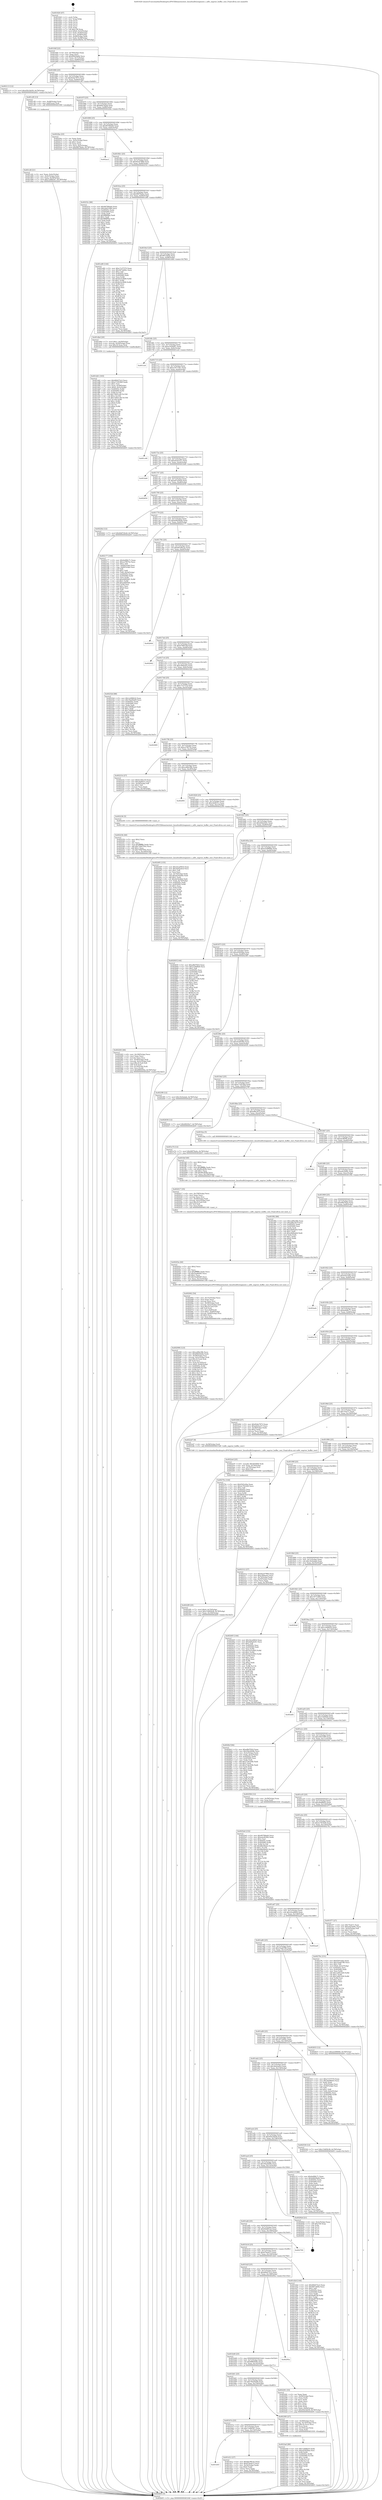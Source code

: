 digraph "0x401620" {
  label = "0x401620 (/mnt/c/Users/mathe/Desktop/tcc/POCII/binaries/extr_linuxfsnilfs2segment.c_nilfs_segctor_buffer_rest_Final-ollvm.out::main(0))"
  labelloc = "t"
  node[shape=record]

  Entry [label="",width=0.3,height=0.3,shape=circle,fillcolor=black,style=filled]
  "0x40164f" [label="{
     0x40164f [23]\l
     | [instrs]\l
     &nbsp;&nbsp;0x40164f \<+3\>: mov -0x78(%rbp),%eax\l
     &nbsp;&nbsp;0x401652 \<+2\>: mov %eax,%ecx\l
     &nbsp;&nbsp;0x401654 \<+6\>: sub $0x80620abb,%ecx\l
     &nbsp;&nbsp;0x40165a \<+3\>: mov %eax,-0x7c(%rbp)\l
     &nbsp;&nbsp;0x40165d \<+3\>: mov %ecx,-0x80(%rbp)\l
     &nbsp;&nbsp;0x401660 \<+6\>: je 0000000000402113 \<main+0xaf3\>\l
  }"]
  "0x402113" [label="{
     0x402113 [12]\l
     | [instrs]\l
     &nbsp;&nbsp;0x402113 \<+7\>: movl $0x45b1bb59,-0x78(%rbp)\l
     &nbsp;&nbsp;0x40211a \<+5\>: jmp 0000000000402b05 \<main+0x14e5\>\l
  }"]
  "0x401666" [label="{
     0x401666 [25]\l
     | [instrs]\l
     &nbsp;&nbsp;0x401666 \<+5\>: jmp 000000000040166b \<main+0x4b\>\l
     &nbsp;&nbsp;0x40166b \<+3\>: mov -0x7c(%rbp),%eax\l
     &nbsp;&nbsp;0x40166e \<+5\>: sub $0x82de7873,%eax\l
     &nbsp;&nbsp;0x401673 \<+6\>: mov %eax,-0x84(%rbp)\l
     &nbsp;&nbsp;0x401679 \<+6\>: je 0000000000401cf0 \<main+0x6d0\>\l
  }"]
  Exit [label="",width=0.3,height=0.3,shape=circle,fillcolor=black,style=filled,peripheries=2]
  "0x401cf0" [label="{
     0x401cf0 [13]\l
     | [instrs]\l
     &nbsp;&nbsp;0x401cf0 \<+4\>: mov -0x48(%rbp),%rax\l
     &nbsp;&nbsp;0x401cf4 \<+4\>: mov 0x8(%rax),%rdi\l
     &nbsp;&nbsp;0x401cf8 \<+5\>: call 0000000000401060 \<atoi@plt\>\l
     | [calls]\l
     &nbsp;&nbsp;0x401060 \{1\} (unknown)\l
  }"]
  "0x40167f" [label="{
     0x40167f [25]\l
     | [instrs]\l
     &nbsp;&nbsp;0x40167f \<+5\>: jmp 0000000000401684 \<main+0x64\>\l
     &nbsp;&nbsp;0x401684 \<+3\>: mov -0x7c(%rbp),%eax\l
     &nbsp;&nbsp;0x401687 \<+5\>: sub $0x8dd7d2e8,%eax\l
     &nbsp;&nbsp;0x40168c \<+6\>: mov %eax,-0x88(%rbp)\l
     &nbsp;&nbsp;0x401692 \<+6\>: je 00000000004022be \<main+0xc9e\>\l
  }"]
  "0x4025a0" [label="{
     0x4025a0 [152]\l
     | [instrs]\l
     &nbsp;&nbsp;0x4025a0 \<+5\>: mov $0x90789eb0,%ecx\l
     &nbsp;&nbsp;0x4025a5 \<+5\>: mov $0xe4c60364,%edx\l
     &nbsp;&nbsp;0x4025aa \<+3\>: mov $0x1,%sil\l
     &nbsp;&nbsp;0x4025ad \<+8\>: mov 0x40505c,%r8d\l
     &nbsp;&nbsp;0x4025b5 \<+8\>: mov 0x405060,%r9d\l
     &nbsp;&nbsp;0x4025bd \<+3\>: mov %r8d,%r10d\l
     &nbsp;&nbsp;0x4025c0 \<+7\>: add $0x88e09eb3,%r10d\l
     &nbsp;&nbsp;0x4025c7 \<+4\>: sub $0x1,%r10d\l
     &nbsp;&nbsp;0x4025cb \<+7\>: sub $0x88e09eb3,%r10d\l
     &nbsp;&nbsp;0x4025d2 \<+4\>: imul %r10d,%r8d\l
     &nbsp;&nbsp;0x4025d6 \<+4\>: and $0x1,%r8d\l
     &nbsp;&nbsp;0x4025da \<+4\>: cmp $0x0,%r8d\l
     &nbsp;&nbsp;0x4025de \<+4\>: sete %r11b\l
     &nbsp;&nbsp;0x4025e2 \<+4\>: cmp $0xa,%r9d\l
     &nbsp;&nbsp;0x4025e6 \<+3\>: setl %bl\l
     &nbsp;&nbsp;0x4025e9 \<+3\>: mov %r11b,%r14b\l
     &nbsp;&nbsp;0x4025ec \<+4\>: xor $0xff,%r14b\l
     &nbsp;&nbsp;0x4025f0 \<+3\>: mov %bl,%r15b\l
     &nbsp;&nbsp;0x4025f3 \<+4\>: xor $0xff,%r15b\l
     &nbsp;&nbsp;0x4025f7 \<+4\>: xor $0x0,%sil\l
     &nbsp;&nbsp;0x4025fb \<+3\>: mov %r14b,%r12b\l
     &nbsp;&nbsp;0x4025fe \<+4\>: and $0x0,%r12b\l
     &nbsp;&nbsp;0x402602 \<+3\>: and %sil,%r11b\l
     &nbsp;&nbsp;0x402605 \<+3\>: mov %r15b,%r13b\l
     &nbsp;&nbsp;0x402608 \<+4\>: and $0x0,%r13b\l
     &nbsp;&nbsp;0x40260c \<+3\>: and %sil,%bl\l
     &nbsp;&nbsp;0x40260f \<+3\>: or %r11b,%r12b\l
     &nbsp;&nbsp;0x402612 \<+3\>: or %bl,%r13b\l
     &nbsp;&nbsp;0x402615 \<+3\>: xor %r13b,%r12b\l
     &nbsp;&nbsp;0x402618 \<+3\>: or %r15b,%r14b\l
     &nbsp;&nbsp;0x40261b \<+4\>: xor $0xff,%r14b\l
     &nbsp;&nbsp;0x40261f \<+4\>: or $0x0,%sil\l
     &nbsp;&nbsp;0x402623 \<+3\>: and %sil,%r14b\l
     &nbsp;&nbsp;0x402626 \<+3\>: or %r14b,%r12b\l
     &nbsp;&nbsp;0x402629 \<+4\>: test $0x1,%r12b\l
     &nbsp;&nbsp;0x40262d \<+3\>: cmovne %edx,%ecx\l
     &nbsp;&nbsp;0x402630 \<+3\>: mov %ecx,-0x78(%rbp)\l
     &nbsp;&nbsp;0x402633 \<+5\>: jmp 0000000000402b05 \<main+0x14e5\>\l
  }"]
  "0x4022be" [label="{
     0x4022be [25]\l
     | [instrs]\l
     &nbsp;&nbsp;0x4022be \<+2\>: xor %eax,%eax\l
     &nbsp;&nbsp;0x4022c0 \<+3\>: mov -0x5c(%rbp),%ecx\l
     &nbsp;&nbsp;0x4022c3 \<+3\>: sub $0x1,%eax\l
     &nbsp;&nbsp;0x4022c6 \<+2\>: sub %eax,%ecx\l
     &nbsp;&nbsp;0x4022c8 \<+3\>: mov %ecx,-0x5c(%rbp)\l
     &nbsp;&nbsp;0x4022cb \<+7\>: movl $0x96f79a4e,-0x78(%rbp)\l
     &nbsp;&nbsp;0x4022d2 \<+5\>: jmp 0000000000402b05 \<main+0x14e5\>\l
  }"]
  "0x401698" [label="{
     0x401698 [25]\l
     | [instrs]\l
     &nbsp;&nbsp;0x401698 \<+5\>: jmp 000000000040169d \<main+0x7d\>\l
     &nbsp;&nbsp;0x40169d \<+3\>: mov -0x7c(%rbp),%eax\l
     &nbsp;&nbsp;0x4016a0 \<+5\>: sub $0x90789eb0,%eax\l
     &nbsp;&nbsp;0x4016a5 \<+6\>: mov %eax,-0x8c(%rbp)\l
     &nbsp;&nbsp;0x4016ab \<+6\>: je 0000000000402ac2 \<main+0x14a2\>\l
  }"]
  "0x4023a0" [label="{
     0x4023a0 [89]\l
     | [instrs]\l
     &nbsp;&nbsp;0x4023a0 \<+5\>: mov $0x1e0fdb24,%edx\l
     &nbsp;&nbsp;0x4023a5 \<+5\>: mov $0xe45929aa,%esi\l
     &nbsp;&nbsp;0x4023aa \<+3\>: xor %r8d,%r8d\l
     &nbsp;&nbsp;0x4023ad \<+8\>: mov 0x40505c,%r9d\l
     &nbsp;&nbsp;0x4023b5 \<+8\>: mov 0x405060,%r10d\l
     &nbsp;&nbsp;0x4023bd \<+4\>: sub $0x1,%r8d\l
     &nbsp;&nbsp;0x4023c1 \<+3\>: mov %r9d,%r11d\l
     &nbsp;&nbsp;0x4023c4 \<+3\>: add %r8d,%r11d\l
     &nbsp;&nbsp;0x4023c7 \<+4\>: imul %r11d,%r9d\l
     &nbsp;&nbsp;0x4023cb \<+4\>: and $0x1,%r9d\l
     &nbsp;&nbsp;0x4023cf \<+4\>: cmp $0x0,%r9d\l
     &nbsp;&nbsp;0x4023d3 \<+3\>: sete %bl\l
     &nbsp;&nbsp;0x4023d6 \<+4\>: cmp $0xa,%r10d\l
     &nbsp;&nbsp;0x4023da \<+4\>: setl %r14b\l
     &nbsp;&nbsp;0x4023de \<+3\>: mov %bl,%r15b\l
     &nbsp;&nbsp;0x4023e1 \<+3\>: and %r14b,%r15b\l
     &nbsp;&nbsp;0x4023e4 \<+3\>: xor %r14b,%bl\l
     &nbsp;&nbsp;0x4023e7 \<+3\>: or %bl,%r15b\l
     &nbsp;&nbsp;0x4023ea \<+4\>: test $0x1,%r15b\l
     &nbsp;&nbsp;0x4023ee \<+3\>: cmovne %esi,%edx\l
     &nbsp;&nbsp;0x4023f1 \<+3\>: mov %edx,-0x78(%rbp)\l
     &nbsp;&nbsp;0x4023f4 \<+5\>: jmp 0000000000402b05 \<main+0x14e5\>\l
  }"]
  "0x402ac2" [label="{
     0x402ac2\l
  }", style=dashed]
  "0x4016b1" [label="{
     0x4016b1 [25]\l
     | [instrs]\l
     &nbsp;&nbsp;0x4016b1 \<+5\>: jmp 00000000004016b6 \<main+0x96\>\l
     &nbsp;&nbsp;0x4016b6 \<+3\>: mov -0x7c(%rbp),%eax\l
     &nbsp;&nbsp;0x4016b9 \<+5\>: sub $0x92e47969,%eax\l
     &nbsp;&nbsp;0x4016be \<+6\>: mov %eax,-0x90(%rbp)\l
     &nbsp;&nbsp;0x4016c4 \<+6\>: je 000000000040253c \<main+0xf1c\>\l
  }"]
  "0x4022f9" [label="{
     0x4022f9 [25]\l
     | [instrs]\l
     &nbsp;&nbsp;0x4022f9 \<+7\>: movl $0x0,-0x74(%rbp)\l
     &nbsp;&nbsp;0x402300 \<+7\>: movl $0x15485b38,-0x78(%rbp)\l
     &nbsp;&nbsp;0x402307 \<+6\>: mov %eax,-0x164(%rbp)\l
     &nbsp;&nbsp;0x40230d \<+5\>: jmp 0000000000402b05 \<main+0x14e5\>\l
  }"]
  "0x40253c" [label="{
     0x40253c [88]\l
     | [instrs]\l
     &nbsp;&nbsp;0x40253c \<+5\>: mov $0x90789eb0,%eax\l
     &nbsp;&nbsp;0x402541 \<+5\>: mov $0x24031f69,%ecx\l
     &nbsp;&nbsp;0x402546 \<+7\>: mov 0x40505c,%edx\l
     &nbsp;&nbsp;0x40254d \<+7\>: mov 0x405060,%esi\l
     &nbsp;&nbsp;0x402554 \<+2\>: mov %edx,%edi\l
     &nbsp;&nbsp;0x402556 \<+6\>: sub $0x98f89ba,%edi\l
     &nbsp;&nbsp;0x40255c \<+3\>: sub $0x1,%edi\l
     &nbsp;&nbsp;0x40255f \<+6\>: add $0x98f89ba,%edi\l
     &nbsp;&nbsp;0x402565 \<+3\>: imul %edi,%edx\l
     &nbsp;&nbsp;0x402568 \<+3\>: and $0x1,%edx\l
     &nbsp;&nbsp;0x40256b \<+3\>: cmp $0x0,%edx\l
     &nbsp;&nbsp;0x40256e \<+4\>: sete %r8b\l
     &nbsp;&nbsp;0x402572 \<+3\>: cmp $0xa,%esi\l
     &nbsp;&nbsp;0x402575 \<+4\>: setl %r9b\l
     &nbsp;&nbsp;0x402579 \<+3\>: mov %r8b,%r10b\l
     &nbsp;&nbsp;0x40257c \<+3\>: and %r9b,%r10b\l
     &nbsp;&nbsp;0x40257f \<+3\>: xor %r9b,%r8b\l
     &nbsp;&nbsp;0x402582 \<+3\>: or %r8b,%r10b\l
     &nbsp;&nbsp;0x402585 \<+4\>: test $0x1,%r10b\l
     &nbsp;&nbsp;0x402589 \<+3\>: cmovne %ecx,%eax\l
     &nbsp;&nbsp;0x40258c \<+3\>: mov %eax,-0x78(%rbp)\l
     &nbsp;&nbsp;0x40258f \<+5\>: jmp 0000000000402b05 \<main+0x14e5\>\l
  }"]
  "0x4016ca" [label="{
     0x4016ca [25]\l
     | [instrs]\l
     &nbsp;&nbsp;0x4016ca \<+5\>: jmp 00000000004016cf \<main+0xaf\>\l
     &nbsp;&nbsp;0x4016cf \<+3\>: mov -0x7c(%rbp),%eax\l
     &nbsp;&nbsp;0x4016d2 \<+5\>: sub $0x96f79a4e,%eax\l
     &nbsp;&nbsp;0x4016d7 \<+6\>: mov %eax,-0x94(%rbp)\l
     &nbsp;&nbsp;0x4016dd \<+6\>: je 0000000000401e80 \<main+0x860\>\l
  }"]
  "0x4022e0" [label="{
     0x4022e0 [25]\l
     | [instrs]\l
     &nbsp;&nbsp;0x4022e0 \<+10\>: movabs $0x4030b6,%rdi\l
     &nbsp;&nbsp;0x4022ea \<+4\>: mov %rax,-0x70(%rbp)\l
     &nbsp;&nbsp;0x4022ee \<+4\>: mov -0x70(%rbp),%rsi\l
     &nbsp;&nbsp;0x4022f2 \<+2\>: mov $0x0,%al\l
     &nbsp;&nbsp;0x4022f4 \<+5\>: call 0000000000401040 \<printf@plt\>\l
     | [calls]\l
     &nbsp;&nbsp;0x401040 \{1\} (unknown)\l
  }"]
  "0x401e80" [label="{
     0x401e80 [144]\l
     | [instrs]\l
     &nbsp;&nbsp;0x401e80 \<+5\>: mov $0xc7c57570,%eax\l
     &nbsp;&nbsp;0x401e85 \<+5\>: mov $0x3672d00c,%ecx\l
     &nbsp;&nbsp;0x401e8a \<+2\>: mov $0x1,%dl\l
     &nbsp;&nbsp;0x401e8c \<+7\>: mov 0x40505c,%esi\l
     &nbsp;&nbsp;0x401e93 \<+7\>: mov 0x405060,%edi\l
     &nbsp;&nbsp;0x401e9a \<+3\>: mov %esi,%r8d\l
     &nbsp;&nbsp;0x401e9d \<+7\>: add $0x8c5e3809,%r8d\l
     &nbsp;&nbsp;0x401ea4 \<+4\>: sub $0x1,%r8d\l
     &nbsp;&nbsp;0x401ea8 \<+7\>: sub $0x8c5e3809,%r8d\l
     &nbsp;&nbsp;0x401eaf \<+4\>: imul %r8d,%esi\l
     &nbsp;&nbsp;0x401eb3 \<+3\>: and $0x1,%esi\l
     &nbsp;&nbsp;0x401eb6 \<+3\>: cmp $0x0,%esi\l
     &nbsp;&nbsp;0x401eb9 \<+4\>: sete %r9b\l
     &nbsp;&nbsp;0x401ebd \<+3\>: cmp $0xa,%edi\l
     &nbsp;&nbsp;0x401ec0 \<+4\>: setl %r10b\l
     &nbsp;&nbsp;0x401ec4 \<+3\>: mov %r9b,%r11b\l
     &nbsp;&nbsp;0x401ec7 \<+4\>: xor $0xff,%r11b\l
     &nbsp;&nbsp;0x401ecb \<+3\>: mov %r10b,%bl\l
     &nbsp;&nbsp;0x401ece \<+3\>: xor $0xff,%bl\l
     &nbsp;&nbsp;0x401ed1 \<+3\>: xor $0x0,%dl\l
     &nbsp;&nbsp;0x401ed4 \<+3\>: mov %r11b,%r14b\l
     &nbsp;&nbsp;0x401ed7 \<+4\>: and $0x0,%r14b\l
     &nbsp;&nbsp;0x401edb \<+3\>: and %dl,%r9b\l
     &nbsp;&nbsp;0x401ede \<+3\>: mov %bl,%r15b\l
     &nbsp;&nbsp;0x401ee1 \<+4\>: and $0x0,%r15b\l
     &nbsp;&nbsp;0x401ee5 \<+3\>: and %dl,%r10b\l
     &nbsp;&nbsp;0x401ee8 \<+3\>: or %r9b,%r14b\l
     &nbsp;&nbsp;0x401eeb \<+3\>: or %r10b,%r15b\l
     &nbsp;&nbsp;0x401eee \<+3\>: xor %r15b,%r14b\l
     &nbsp;&nbsp;0x401ef1 \<+3\>: or %bl,%r11b\l
     &nbsp;&nbsp;0x401ef4 \<+4\>: xor $0xff,%r11b\l
     &nbsp;&nbsp;0x401ef8 \<+3\>: or $0x0,%dl\l
     &nbsp;&nbsp;0x401efb \<+3\>: and %dl,%r11b\l
     &nbsp;&nbsp;0x401efe \<+3\>: or %r11b,%r14b\l
     &nbsp;&nbsp;0x401f01 \<+4\>: test $0x1,%r14b\l
     &nbsp;&nbsp;0x401f05 \<+3\>: cmovne %ecx,%eax\l
     &nbsp;&nbsp;0x401f08 \<+3\>: mov %eax,-0x78(%rbp)\l
     &nbsp;&nbsp;0x401f0b \<+5\>: jmp 0000000000402b05 \<main+0x14e5\>\l
  }"]
  "0x4016e3" [label="{
     0x4016e3 [25]\l
     | [instrs]\l
     &nbsp;&nbsp;0x4016e3 \<+5\>: jmp 00000000004016e8 \<main+0xc8\>\l
     &nbsp;&nbsp;0x4016e8 \<+3\>: mov -0x7c(%rbp),%eax\l
     &nbsp;&nbsp;0x4016eb \<+5\>: sub $0x997cfd5b,%eax\l
     &nbsp;&nbsp;0x4016f0 \<+6\>: mov %eax,-0x98(%rbp)\l
     &nbsp;&nbsp;0x4016f6 \<+6\>: je 0000000000401dbd \<main+0x79d\>\l
  }"]
  "0x402263" [label="{
     0x402263 [46]\l
     | [instrs]\l
     &nbsp;&nbsp;0x402263 \<+6\>: mov -0x160(%rbp),%ecx\l
     &nbsp;&nbsp;0x402269 \<+3\>: imul %eax,%ecx\l
     &nbsp;&nbsp;0x40226c \<+3\>: movslq %ecx,%rsi\l
     &nbsp;&nbsp;0x40226f \<+4\>: mov -0x58(%rbp),%rdi\l
     &nbsp;&nbsp;0x402273 \<+4\>: movslq -0x5c(%rbp),%r8\l
     &nbsp;&nbsp;0x402277 \<+4\>: imul $0x18,%r8,%r8\l
     &nbsp;&nbsp;0x40227b \<+3\>: add %r8,%rdi\l
     &nbsp;&nbsp;0x40227e \<+4\>: mov 0x10(%rdi),%rdi\l
     &nbsp;&nbsp;0x402282 \<+3\>: mov %rsi,(%rdi)\l
     &nbsp;&nbsp;0x402285 \<+7\>: movl $0x6f80456a,-0x78(%rbp)\l
     &nbsp;&nbsp;0x40228c \<+5\>: jmp 0000000000402b05 \<main+0x14e5\>\l
  }"]
  "0x401dbd" [label="{
     0x401dbd [20]\l
     | [instrs]\l
     &nbsp;&nbsp;0x401dbd \<+7\>: movl $0x1,-0x50(%rbp)\l
     &nbsp;&nbsp;0x401dc4 \<+4\>: movslq -0x50(%rbp),%rax\l
     &nbsp;&nbsp;0x401dc8 \<+4\>: imul $0x18,%rax,%rdi\l
     &nbsp;&nbsp;0x401dcc \<+5\>: call 0000000000401050 \<malloc@plt\>\l
     | [calls]\l
     &nbsp;&nbsp;0x401050 \{1\} (unknown)\l
  }"]
  "0x4016fc" [label="{
     0x4016fc [25]\l
     | [instrs]\l
     &nbsp;&nbsp;0x4016fc \<+5\>: jmp 0000000000401701 \<main+0xe1\>\l
     &nbsp;&nbsp;0x401701 \<+3\>: mov -0x7c(%rbp),%eax\l
     &nbsp;&nbsp;0x401704 \<+5\>: sub $0xa163b487,%eax\l
     &nbsp;&nbsp;0x401709 \<+6\>: mov %eax,-0x9c(%rbp)\l
     &nbsp;&nbsp;0x40170f \<+6\>: je 0000000000401ce4 \<main+0x6c4\>\l
  }"]
  "0x40223b" [label="{
     0x40223b [40]\l
     | [instrs]\l
     &nbsp;&nbsp;0x40223b \<+5\>: mov $0x2,%ecx\l
     &nbsp;&nbsp;0x402240 \<+1\>: cltd\l
     &nbsp;&nbsp;0x402241 \<+2\>: idiv %ecx\l
     &nbsp;&nbsp;0x402243 \<+6\>: imul $0xfffffffe,%edx,%ecx\l
     &nbsp;&nbsp;0x402249 \<+6\>: add $0x749d795e,%ecx\l
     &nbsp;&nbsp;0x40224f \<+3\>: add $0x1,%ecx\l
     &nbsp;&nbsp;0x402252 \<+6\>: sub $0x749d795e,%ecx\l
     &nbsp;&nbsp;0x402258 \<+6\>: mov %ecx,-0x160(%rbp)\l
     &nbsp;&nbsp;0x40225e \<+5\>: call 0000000000401160 \<next_i\>\l
     | [calls]\l
     &nbsp;&nbsp;0x401160 \{1\} (/mnt/c/Users/mathe/Desktop/tcc/POCII/binaries/extr_linuxfsnilfs2segment.c_nilfs_segctor_buffer_rest_Final-ollvm.out::next_i)\l
  }"]
  "0x401ce4" [label="{
     0x401ce4\l
  }", style=dashed]
  "0x401715" [label="{
     0x401715 [25]\l
     | [instrs]\l
     &nbsp;&nbsp;0x401715 \<+5\>: jmp 000000000040171a \<main+0xfa\>\l
     &nbsp;&nbsp;0x40171a \<+3\>: mov -0x7c(%rbp),%eax\l
     &nbsp;&nbsp;0x40171d \<+5\>: sub $0xa1971367,%eax\l
     &nbsp;&nbsp;0x401722 \<+6\>: mov %eax,-0xa0(%rbp)\l
     &nbsp;&nbsp;0x401728 \<+6\>: je 0000000000401c48 \<main+0x628\>\l
  }"]
  "0x402098" [label="{
     0x402098 [123]\l
     | [instrs]\l
     &nbsp;&nbsp;0x402098 \<+5\>: mov $0xce89e38b,%ecx\l
     &nbsp;&nbsp;0x40209d \<+5\>: mov $0x80620abb,%edx\l
     &nbsp;&nbsp;0x4020a2 \<+4\>: mov -0x58(%rbp),%rsi\l
     &nbsp;&nbsp;0x4020a6 \<+4\>: movslq -0x5c(%rbp),%rdi\l
     &nbsp;&nbsp;0x4020aa \<+4\>: imul $0x18,%rdi,%rdi\l
     &nbsp;&nbsp;0x4020ae \<+3\>: add %rdi,%rsi\l
     &nbsp;&nbsp;0x4020b1 \<+4\>: mov %rax,0x10(%rsi)\l
     &nbsp;&nbsp;0x4020b5 \<+7\>: movl $0x0,-0x64(%rbp)\l
     &nbsp;&nbsp;0x4020bc \<+8\>: mov 0x40505c,%r9d\l
     &nbsp;&nbsp;0x4020c4 \<+8\>: mov 0x405060,%r10d\l
     &nbsp;&nbsp;0x4020cc \<+3\>: mov %r9d,%r11d\l
     &nbsp;&nbsp;0x4020cf \<+7\>: sub $0x61fd6e,%r11d\l
     &nbsp;&nbsp;0x4020d6 \<+4\>: sub $0x1,%r11d\l
     &nbsp;&nbsp;0x4020da \<+7\>: add $0x61fd6e,%r11d\l
     &nbsp;&nbsp;0x4020e1 \<+4\>: imul %r11d,%r9d\l
     &nbsp;&nbsp;0x4020e5 \<+4\>: and $0x1,%r9d\l
     &nbsp;&nbsp;0x4020e9 \<+4\>: cmp $0x0,%r9d\l
     &nbsp;&nbsp;0x4020ed \<+3\>: sete %bl\l
     &nbsp;&nbsp;0x4020f0 \<+4\>: cmp $0xa,%r10d\l
     &nbsp;&nbsp;0x4020f4 \<+4\>: setl %r14b\l
     &nbsp;&nbsp;0x4020f8 \<+3\>: mov %bl,%r15b\l
     &nbsp;&nbsp;0x4020fb \<+3\>: and %r14b,%r15b\l
     &nbsp;&nbsp;0x4020fe \<+3\>: xor %r14b,%bl\l
     &nbsp;&nbsp;0x402101 \<+3\>: or %bl,%r15b\l
     &nbsp;&nbsp;0x402104 \<+4\>: test $0x1,%r15b\l
     &nbsp;&nbsp;0x402108 \<+3\>: cmovne %edx,%ecx\l
     &nbsp;&nbsp;0x40210b \<+3\>: mov %ecx,-0x78(%rbp)\l
     &nbsp;&nbsp;0x40210e \<+5\>: jmp 0000000000402b05 \<main+0x14e5\>\l
  }"]
  "0x401c48" [label="{
     0x401c48\l
  }", style=dashed]
  "0x40172e" [label="{
     0x40172e [25]\l
     | [instrs]\l
     &nbsp;&nbsp;0x40172e \<+5\>: jmp 0000000000401733 \<main+0x113\>\l
     &nbsp;&nbsp;0x401733 \<+3\>: mov -0x7c(%rbp),%eax\l
     &nbsp;&nbsp;0x401736 \<+5\>: sub $0xa424ca37,%eax\l
     &nbsp;&nbsp;0x40173b \<+6\>: mov %eax,-0xa4(%rbp)\l
     &nbsp;&nbsp;0x401741 \<+6\>: je 0000000000401bb8 \<main+0x598\>\l
  }"]
  "0x402062" [label="{
     0x402062 [54]\l
     | [instrs]\l
     &nbsp;&nbsp;0x402062 \<+6\>: mov -0x15c(%rbp),%ecx\l
     &nbsp;&nbsp;0x402068 \<+3\>: imul %eax,%ecx\l
     &nbsp;&nbsp;0x40206b \<+3\>: movslq %ecx,%rsi\l
     &nbsp;&nbsp;0x40206e \<+4\>: mov -0x58(%rbp),%rdi\l
     &nbsp;&nbsp;0x402072 \<+4\>: movslq -0x5c(%rbp),%r8\l
     &nbsp;&nbsp;0x402076 \<+4\>: imul $0x18,%r8,%r8\l
     &nbsp;&nbsp;0x40207a \<+3\>: add %r8,%rdi\l
     &nbsp;&nbsp;0x40207d \<+4\>: mov %rsi,0x8(%rdi)\l
     &nbsp;&nbsp;0x402081 \<+7\>: movl $0x1,-0x60(%rbp)\l
     &nbsp;&nbsp;0x402088 \<+4\>: movslq -0x60(%rbp),%rsi\l
     &nbsp;&nbsp;0x40208c \<+4\>: shl $0x3,%rsi\l
     &nbsp;&nbsp;0x402090 \<+3\>: mov %rsi,%rdi\l
     &nbsp;&nbsp;0x402093 \<+5\>: call 0000000000401050 \<malloc@plt\>\l
     | [calls]\l
     &nbsp;&nbsp;0x401050 \{1\} (unknown)\l
  }"]
  "0x401bb8" [label="{
     0x401bb8\l
  }", style=dashed]
  "0x401747" [label="{
     0x401747 [25]\l
     | [instrs]\l
     &nbsp;&nbsp;0x401747 \<+5\>: jmp 000000000040174c \<main+0x12c\>\l
     &nbsp;&nbsp;0x40174c \<+3\>: mov -0x7c(%rbp),%eax\l
     &nbsp;&nbsp;0x40174f \<+5\>: sub $0xa67a2ba9,%eax\l
     &nbsp;&nbsp;0x401754 \<+6\>: mov %eax,-0xa8(%rbp)\l
     &nbsp;&nbsp;0x40175a \<+6\>: je 0000000000402650 \<main+0x1030\>\l
  }"]
  "0x40203a" [label="{
     0x40203a [40]\l
     | [instrs]\l
     &nbsp;&nbsp;0x40203a \<+5\>: mov $0x2,%ecx\l
     &nbsp;&nbsp;0x40203f \<+1\>: cltd\l
     &nbsp;&nbsp;0x402040 \<+2\>: idiv %ecx\l
     &nbsp;&nbsp;0x402042 \<+6\>: imul $0xfffffffe,%edx,%ecx\l
     &nbsp;&nbsp;0x402048 \<+6\>: sub $0x5ea6b4f5,%ecx\l
     &nbsp;&nbsp;0x40204e \<+3\>: add $0x1,%ecx\l
     &nbsp;&nbsp;0x402051 \<+6\>: add $0x5ea6b4f5,%ecx\l
     &nbsp;&nbsp;0x402057 \<+6\>: mov %ecx,-0x15c(%rbp)\l
     &nbsp;&nbsp;0x40205d \<+5\>: call 0000000000401160 \<next_i\>\l
     | [calls]\l
     &nbsp;&nbsp;0x401160 \{1\} (/mnt/c/Users/mathe/Desktop/tcc/POCII/binaries/extr_linuxfsnilfs2segment.c_nilfs_segctor_buffer_rest_Final-ollvm.out::next_i)\l
  }"]
  "0x402650" [label="{
     0x402650\l
  }", style=dashed]
  "0x401760" [label="{
     0x401760 [25]\l
     | [instrs]\l
     &nbsp;&nbsp;0x401760 \<+5\>: jmp 0000000000401765 \<main+0x145\>\l
     &nbsp;&nbsp;0x401765 \<+3\>: mov -0x7c(%rbp),%eax\l
     &nbsp;&nbsp;0x401768 \<+5\>: sub $0xb12f2c18,%eax\l
     &nbsp;&nbsp;0x40176d \<+6\>: mov %eax,-0xac(%rbp)\l
     &nbsp;&nbsp;0x401773 \<+6\>: je 00000000004022b2 \<main+0xc92\>\l
  }"]
  "0x402017" [label="{
     0x402017 [35]\l
     | [instrs]\l
     &nbsp;&nbsp;0x402017 \<+6\>: mov -0x158(%rbp),%ecx\l
     &nbsp;&nbsp;0x40201d \<+3\>: imul %eax,%ecx\l
     &nbsp;&nbsp;0x402020 \<+3\>: movslq %ecx,%rsi\l
     &nbsp;&nbsp;0x402023 \<+4\>: mov -0x58(%rbp),%rdi\l
     &nbsp;&nbsp;0x402027 \<+4\>: movslq -0x5c(%rbp),%r8\l
     &nbsp;&nbsp;0x40202b \<+4\>: imul $0x18,%r8,%r8\l
     &nbsp;&nbsp;0x40202f \<+3\>: add %r8,%rdi\l
     &nbsp;&nbsp;0x402032 \<+3\>: mov %rsi,(%rdi)\l
     &nbsp;&nbsp;0x402035 \<+5\>: call 0000000000401160 \<next_i\>\l
     | [calls]\l
     &nbsp;&nbsp;0x401160 \{1\} (/mnt/c/Users/mathe/Desktop/tcc/POCII/binaries/extr_linuxfsnilfs2segment.c_nilfs_segctor_buffer_rest_Final-ollvm.out::next_i)\l
  }"]
  "0x4022b2" [label="{
     0x4022b2 [12]\l
     | [instrs]\l
     &nbsp;&nbsp;0x4022b2 \<+7\>: movl $0x8dd7d2e8,-0x78(%rbp)\l
     &nbsp;&nbsp;0x4022b9 \<+5\>: jmp 0000000000402b05 \<main+0x14e5\>\l
  }"]
  "0x401779" [label="{
     0x401779 [25]\l
     | [instrs]\l
     &nbsp;&nbsp;0x401779 \<+5\>: jmp 000000000040177e \<main+0x15e\>\l
     &nbsp;&nbsp;0x40177e \<+3\>: mov -0x7c(%rbp),%eax\l
     &nbsp;&nbsp;0x401781 \<+5\>: sub $0xb4820bd4,%eax\l
     &nbsp;&nbsp;0x401786 \<+6\>: mov %eax,-0xb0(%rbp)\l
     &nbsp;&nbsp;0x40178c \<+6\>: je 0000000000402177 \<main+0xb57\>\l
  }"]
  "0x401fef" [label="{
     0x401fef [40]\l
     | [instrs]\l
     &nbsp;&nbsp;0x401fef \<+5\>: mov $0x2,%ecx\l
     &nbsp;&nbsp;0x401ff4 \<+1\>: cltd\l
     &nbsp;&nbsp;0x401ff5 \<+2\>: idiv %ecx\l
     &nbsp;&nbsp;0x401ff7 \<+6\>: imul $0xfffffffe,%edx,%ecx\l
     &nbsp;&nbsp;0x401ffd \<+6\>: sub $0xf6cdf2fb,%ecx\l
     &nbsp;&nbsp;0x402003 \<+3\>: add $0x1,%ecx\l
     &nbsp;&nbsp;0x402006 \<+6\>: add $0xf6cdf2fb,%ecx\l
     &nbsp;&nbsp;0x40200c \<+6\>: mov %ecx,-0x158(%rbp)\l
     &nbsp;&nbsp;0x402012 \<+5\>: call 0000000000401160 \<next_i\>\l
     | [calls]\l
     &nbsp;&nbsp;0x401160 \{1\} (/mnt/c/Users/mathe/Desktop/tcc/POCII/binaries/extr_linuxfsnilfs2segment.c_nilfs_segctor_buffer_rest_Final-ollvm.out::next_i)\l
  }"]
  "0x402177" [label="{
     0x402177 [164]\l
     | [instrs]\l
     &nbsp;&nbsp;0x402177 \<+5\>: mov $0xfa498c71,%eax\l
     &nbsp;&nbsp;0x40217c \<+5\>: mov $0xce7f975e,%ecx\l
     &nbsp;&nbsp;0x402181 \<+2\>: mov $0x1,%dl\l
     &nbsp;&nbsp;0x402183 \<+3\>: mov -0x64(%rbp),%esi\l
     &nbsp;&nbsp;0x402186 \<+3\>: cmp -0x60(%rbp),%esi\l
     &nbsp;&nbsp;0x402189 \<+4\>: setl %dil\l
     &nbsp;&nbsp;0x40218d \<+4\>: and $0x1,%dil\l
     &nbsp;&nbsp;0x402191 \<+4\>: mov %dil,-0x2d(%rbp)\l
     &nbsp;&nbsp;0x402195 \<+7\>: mov 0x40505c,%esi\l
     &nbsp;&nbsp;0x40219c \<+8\>: mov 0x405060,%r8d\l
     &nbsp;&nbsp;0x4021a4 \<+3\>: mov %esi,%r9d\l
     &nbsp;&nbsp;0x4021a7 \<+7\>: sub $0xe4083bf1,%r9d\l
     &nbsp;&nbsp;0x4021ae \<+4\>: sub $0x1,%r9d\l
     &nbsp;&nbsp;0x4021b2 \<+7\>: add $0xe4083bf1,%r9d\l
     &nbsp;&nbsp;0x4021b9 \<+4\>: imul %r9d,%esi\l
     &nbsp;&nbsp;0x4021bd \<+3\>: and $0x1,%esi\l
     &nbsp;&nbsp;0x4021c0 \<+3\>: cmp $0x0,%esi\l
     &nbsp;&nbsp;0x4021c3 \<+4\>: sete %dil\l
     &nbsp;&nbsp;0x4021c7 \<+4\>: cmp $0xa,%r8d\l
     &nbsp;&nbsp;0x4021cb \<+4\>: setl %r10b\l
     &nbsp;&nbsp;0x4021cf \<+3\>: mov %dil,%r11b\l
     &nbsp;&nbsp;0x4021d2 \<+4\>: xor $0xff,%r11b\l
     &nbsp;&nbsp;0x4021d6 \<+3\>: mov %r10b,%bl\l
     &nbsp;&nbsp;0x4021d9 \<+3\>: xor $0xff,%bl\l
     &nbsp;&nbsp;0x4021dc \<+3\>: xor $0x0,%dl\l
     &nbsp;&nbsp;0x4021df \<+3\>: mov %r11b,%r14b\l
     &nbsp;&nbsp;0x4021e2 \<+4\>: and $0x0,%r14b\l
     &nbsp;&nbsp;0x4021e6 \<+3\>: and %dl,%dil\l
     &nbsp;&nbsp;0x4021e9 \<+3\>: mov %bl,%r15b\l
     &nbsp;&nbsp;0x4021ec \<+4\>: and $0x0,%r15b\l
     &nbsp;&nbsp;0x4021f0 \<+3\>: and %dl,%r10b\l
     &nbsp;&nbsp;0x4021f3 \<+3\>: or %dil,%r14b\l
     &nbsp;&nbsp;0x4021f6 \<+3\>: or %r10b,%r15b\l
     &nbsp;&nbsp;0x4021f9 \<+3\>: xor %r15b,%r14b\l
     &nbsp;&nbsp;0x4021fc \<+3\>: or %bl,%r11b\l
     &nbsp;&nbsp;0x4021ff \<+4\>: xor $0xff,%r11b\l
     &nbsp;&nbsp;0x402203 \<+3\>: or $0x0,%dl\l
     &nbsp;&nbsp;0x402206 \<+3\>: and %dl,%r11b\l
     &nbsp;&nbsp;0x402209 \<+3\>: or %r11b,%r14b\l
     &nbsp;&nbsp;0x40220c \<+4\>: test $0x1,%r14b\l
     &nbsp;&nbsp;0x402210 \<+3\>: cmovne %ecx,%eax\l
     &nbsp;&nbsp;0x402213 \<+3\>: mov %eax,-0x78(%rbp)\l
     &nbsp;&nbsp;0x402216 \<+5\>: jmp 0000000000402b05 \<main+0x14e5\>\l
  }"]
  "0x401792" [label="{
     0x401792 [25]\l
     | [instrs]\l
     &nbsp;&nbsp;0x401792 \<+5\>: jmp 0000000000401797 \<main+0x177\>\l
     &nbsp;&nbsp;0x401797 \<+3\>: mov -0x7c(%rbp),%eax\l
     &nbsp;&nbsp;0x40179a \<+5\>: sub $0xb6186c2e,%eax\l
     &nbsp;&nbsp;0x40179f \<+6\>: mov %eax,-0xb4(%rbp)\l
     &nbsp;&nbsp;0x4017a5 \<+6\>: je 0000000000402644 \<main+0x1024\>\l
  }"]
  "0x401dd1" [label="{
     0x401dd1 [163]\l
     | [instrs]\l
     &nbsp;&nbsp;0x401dd1 \<+5\>: mov $0x684472c2,%ecx\l
     &nbsp;&nbsp;0x401dd6 \<+5\>: mov $0xe71853b9,%edx\l
     &nbsp;&nbsp;0x401ddb \<+3\>: mov $0x1,%sil\l
     &nbsp;&nbsp;0x401dde \<+4\>: mov %rax,-0x58(%rbp)\l
     &nbsp;&nbsp;0x401de2 \<+7\>: movl $0x0,-0x5c(%rbp)\l
     &nbsp;&nbsp;0x401de9 \<+8\>: mov 0x40505c,%r8d\l
     &nbsp;&nbsp;0x401df1 \<+8\>: mov 0x405060,%r9d\l
     &nbsp;&nbsp;0x401df9 \<+3\>: mov %r8d,%r10d\l
     &nbsp;&nbsp;0x401dfc \<+7\>: add $0x72601c40,%r10d\l
     &nbsp;&nbsp;0x401e03 \<+4\>: sub $0x1,%r10d\l
     &nbsp;&nbsp;0x401e07 \<+7\>: sub $0x72601c40,%r10d\l
     &nbsp;&nbsp;0x401e0e \<+4\>: imul %r10d,%r8d\l
     &nbsp;&nbsp;0x401e12 \<+4\>: and $0x1,%r8d\l
     &nbsp;&nbsp;0x401e16 \<+4\>: cmp $0x0,%r8d\l
     &nbsp;&nbsp;0x401e1a \<+4\>: sete %r11b\l
     &nbsp;&nbsp;0x401e1e \<+4\>: cmp $0xa,%r9d\l
     &nbsp;&nbsp;0x401e22 \<+3\>: setl %bl\l
     &nbsp;&nbsp;0x401e25 \<+3\>: mov %r11b,%r14b\l
     &nbsp;&nbsp;0x401e28 \<+4\>: xor $0xff,%r14b\l
     &nbsp;&nbsp;0x401e2c \<+3\>: mov %bl,%r15b\l
     &nbsp;&nbsp;0x401e2f \<+4\>: xor $0xff,%r15b\l
     &nbsp;&nbsp;0x401e33 \<+4\>: xor $0x0,%sil\l
     &nbsp;&nbsp;0x401e37 \<+3\>: mov %r14b,%r12b\l
     &nbsp;&nbsp;0x401e3a \<+4\>: and $0x0,%r12b\l
     &nbsp;&nbsp;0x401e3e \<+3\>: and %sil,%r11b\l
     &nbsp;&nbsp;0x401e41 \<+3\>: mov %r15b,%r13b\l
     &nbsp;&nbsp;0x401e44 \<+4\>: and $0x0,%r13b\l
     &nbsp;&nbsp;0x401e48 \<+3\>: and %sil,%bl\l
     &nbsp;&nbsp;0x401e4b \<+3\>: or %r11b,%r12b\l
     &nbsp;&nbsp;0x401e4e \<+3\>: or %bl,%r13b\l
     &nbsp;&nbsp;0x401e51 \<+3\>: xor %r13b,%r12b\l
     &nbsp;&nbsp;0x401e54 \<+3\>: or %r15b,%r14b\l
     &nbsp;&nbsp;0x401e57 \<+4\>: xor $0xff,%r14b\l
     &nbsp;&nbsp;0x401e5b \<+4\>: or $0x0,%sil\l
     &nbsp;&nbsp;0x401e5f \<+3\>: and %sil,%r14b\l
     &nbsp;&nbsp;0x401e62 \<+3\>: or %r14b,%r12b\l
     &nbsp;&nbsp;0x401e65 \<+4\>: test $0x1,%r12b\l
     &nbsp;&nbsp;0x401e69 \<+3\>: cmovne %edx,%ecx\l
     &nbsp;&nbsp;0x401e6c \<+3\>: mov %ecx,-0x78(%rbp)\l
     &nbsp;&nbsp;0x401e6f \<+5\>: jmp 0000000000402b05 \<main+0x14e5\>\l
  }"]
  "0x402644" [label="{
     0x402644\l
  }", style=dashed]
  "0x4017ab" [label="{
     0x4017ab [25]\l
     | [instrs]\l
     &nbsp;&nbsp;0x4017ab \<+5\>: jmp 00000000004017b0 \<main+0x190\>\l
     &nbsp;&nbsp;0x4017b0 \<+3\>: mov -0x7c(%rbp),%eax\l
     &nbsp;&nbsp;0x4017b3 \<+5\>: sub $0xb768516f,%eax\l
     &nbsp;&nbsp;0x4017b8 \<+6\>: mov %eax,-0xb8(%rbp)\l
     &nbsp;&nbsp;0x4017be \<+6\>: je 0000000000402942 \<main+0x1322\>\l
  }"]
  "0x401b93" [label="{
     0x401b93\l
  }", style=dashed]
  "0x402942" [label="{
     0x402942\l
  }", style=dashed]
  "0x4017c4" [label="{
     0x4017c4 [25]\l
     | [instrs]\l
     &nbsp;&nbsp;0x4017c4 \<+5\>: jmp 00000000004017c9 \<main+0x1a9\>\l
     &nbsp;&nbsp;0x4017c9 \<+3\>: mov -0x7c(%rbp),%eax\l
     &nbsp;&nbsp;0x4017cc \<+5\>: sub $0xc584eae2,%eax\l
     &nbsp;&nbsp;0x4017d1 \<+6\>: mov %eax,-0xbc(%rbp)\l
     &nbsp;&nbsp;0x4017d7 \<+6\>: je 000000000040232d \<main+0xd0d\>\l
  }"]
  "0x401d12" [label="{
     0x401d12 [27]\l
     | [instrs]\l
     &nbsp;&nbsp;0x401d12 \<+5\>: mov $0xb6186c2e,%eax\l
     &nbsp;&nbsp;0x401d17 \<+5\>: mov $0x67feeb13,%ecx\l
     &nbsp;&nbsp;0x401d1c \<+3\>: mov -0x34(%rbp),%edx\l
     &nbsp;&nbsp;0x401d1f \<+3\>: cmp $0x0,%edx\l
     &nbsp;&nbsp;0x401d22 \<+3\>: cmove %ecx,%eax\l
     &nbsp;&nbsp;0x401d25 \<+3\>: mov %eax,-0x78(%rbp)\l
     &nbsp;&nbsp;0x401d28 \<+5\>: jmp 0000000000402b05 \<main+0x14e5\>\l
  }"]
  "0x40232d" [label="{
     0x40232d [88]\l
     | [instrs]\l
     &nbsp;&nbsp;0x40232d \<+5\>: mov $0x1e0fdb24,%eax\l
     &nbsp;&nbsp;0x402332 \<+5\>: mov $0x76a50a09,%ecx\l
     &nbsp;&nbsp;0x402337 \<+7\>: mov 0x40505c,%edx\l
     &nbsp;&nbsp;0x40233e \<+7\>: mov 0x405060,%esi\l
     &nbsp;&nbsp;0x402345 \<+2\>: mov %edx,%edi\l
     &nbsp;&nbsp;0x402347 \<+6\>: add $0x728d8aa3,%edi\l
     &nbsp;&nbsp;0x40234d \<+3\>: sub $0x1,%edi\l
     &nbsp;&nbsp;0x402350 \<+6\>: sub $0x728d8aa3,%edi\l
     &nbsp;&nbsp;0x402356 \<+3\>: imul %edi,%edx\l
     &nbsp;&nbsp;0x402359 \<+3\>: and $0x1,%edx\l
     &nbsp;&nbsp;0x40235c \<+3\>: cmp $0x0,%edx\l
     &nbsp;&nbsp;0x40235f \<+4\>: sete %r8b\l
     &nbsp;&nbsp;0x402363 \<+3\>: cmp $0xa,%esi\l
     &nbsp;&nbsp;0x402366 \<+4\>: setl %r9b\l
     &nbsp;&nbsp;0x40236a \<+3\>: mov %r8b,%r10b\l
     &nbsp;&nbsp;0x40236d \<+3\>: and %r9b,%r10b\l
     &nbsp;&nbsp;0x402370 \<+3\>: xor %r9b,%r8b\l
     &nbsp;&nbsp;0x402373 \<+3\>: or %r8b,%r10b\l
     &nbsp;&nbsp;0x402376 \<+4\>: test $0x1,%r10b\l
     &nbsp;&nbsp;0x40237a \<+3\>: cmovne %ecx,%eax\l
     &nbsp;&nbsp;0x40237d \<+3\>: mov %eax,-0x78(%rbp)\l
     &nbsp;&nbsp;0x402380 \<+5\>: jmp 0000000000402b05 \<main+0x14e5\>\l
  }"]
  "0x4017dd" [label="{
     0x4017dd [25]\l
     | [instrs]\l
     &nbsp;&nbsp;0x4017dd \<+5\>: jmp 00000000004017e2 \<main+0x1c2\>\l
     &nbsp;&nbsp;0x4017e2 \<+3\>: mov -0x7c(%rbp),%eax\l
     &nbsp;&nbsp;0x4017e5 \<+5\>: sub $0xc7c57570,%eax\l
     &nbsp;&nbsp;0x4017ea \<+6\>: mov %eax,-0xc0(%rbp)\l
     &nbsp;&nbsp;0x4017f0 \<+6\>: je 0000000000402985 \<main+0x1365\>\l
  }"]
  "0x401b7a" [label="{
     0x401b7a [25]\l
     | [instrs]\l
     &nbsp;&nbsp;0x401b7a \<+5\>: jmp 0000000000401b7f \<main+0x55f\>\l
     &nbsp;&nbsp;0x401b7f \<+3\>: mov -0x7c(%rbp),%eax\l
     &nbsp;&nbsp;0x401b82 \<+5\>: sub $0x7c066347,%eax\l
     &nbsp;&nbsp;0x401b87 \<+6\>: mov %eax,-0x154(%rbp)\l
     &nbsp;&nbsp;0x401b8d \<+6\>: je 0000000000401d12 \<main+0x6f2\>\l
  }"]
  "0x402985" [label="{
     0x402985\l
  }", style=dashed]
  "0x4017f6" [label="{
     0x4017f6 [25]\l
     | [instrs]\l
     &nbsp;&nbsp;0x4017f6 \<+5\>: jmp 00000000004017fb \<main+0x1db\>\l
     &nbsp;&nbsp;0x4017fb \<+3\>: mov -0x7c(%rbp),%eax\l
     &nbsp;&nbsp;0x4017fe \<+5\>: sub $0xce7f975e,%eax\l
     &nbsp;&nbsp;0x401803 \<+6\>: mov %eax,-0xc4(%rbp)\l
     &nbsp;&nbsp;0x401809 \<+6\>: je 000000000040221b \<main+0xbfb\>\l
  }"]
  "0x402385" [label="{
     0x402385 [27]\l
     | [instrs]\l
     &nbsp;&nbsp;0x402385 \<+4\>: mov -0x58(%rbp),%rax\l
     &nbsp;&nbsp;0x402389 \<+4\>: movslq -0x74(%rbp),%rcx\l
     &nbsp;&nbsp;0x40238d \<+4\>: imul $0x18,%rcx,%rcx\l
     &nbsp;&nbsp;0x402391 \<+3\>: add %rcx,%rax\l
     &nbsp;&nbsp;0x402394 \<+4\>: mov 0x10(%rax),%rax\l
     &nbsp;&nbsp;0x402398 \<+3\>: mov %rax,%rdi\l
     &nbsp;&nbsp;0x40239b \<+5\>: call 0000000000401030 \<free@plt\>\l
     | [calls]\l
     &nbsp;&nbsp;0x401030 \{1\} (unknown)\l
  }"]
  "0x40221b" [label="{
     0x40221b [27]\l
     | [instrs]\l
     &nbsp;&nbsp;0x40221b \<+5\>: mov $0xb12f2c18,%eax\l
     &nbsp;&nbsp;0x402220 \<+5\>: mov $0xcfa0631c,%ecx\l
     &nbsp;&nbsp;0x402225 \<+3\>: mov -0x2d(%rbp),%dl\l
     &nbsp;&nbsp;0x402228 \<+3\>: test $0x1,%dl\l
     &nbsp;&nbsp;0x40222b \<+3\>: cmovne %ecx,%eax\l
     &nbsp;&nbsp;0x40222e \<+3\>: mov %eax,-0x78(%rbp)\l
     &nbsp;&nbsp;0x402231 \<+5\>: jmp 0000000000402b05 \<main+0x14e5\>\l
  }"]
  "0x40180f" [label="{
     0x40180f [25]\l
     | [instrs]\l
     &nbsp;&nbsp;0x40180f \<+5\>: jmp 0000000000401814 \<main+0x1f4\>\l
     &nbsp;&nbsp;0x401814 \<+3\>: mov -0x7c(%rbp),%eax\l
     &nbsp;&nbsp;0x401817 \<+5\>: sub $0xce89e38b,%eax\l
     &nbsp;&nbsp;0x40181c \<+6\>: mov %eax,-0xc8(%rbp)\l
     &nbsp;&nbsp;0x401822 \<+6\>: je 0000000000402991 \<main+0x1371\>\l
  }"]
  "0x401b61" [label="{
     0x401b61 [25]\l
     | [instrs]\l
     &nbsp;&nbsp;0x401b61 \<+5\>: jmp 0000000000401b66 \<main+0x546\>\l
     &nbsp;&nbsp;0x401b66 \<+3\>: mov -0x7c(%rbp),%eax\l
     &nbsp;&nbsp;0x401b69 \<+5\>: sub $0x76a50a09,%eax\l
     &nbsp;&nbsp;0x401b6e \<+6\>: mov %eax,-0x150(%rbp)\l
     &nbsp;&nbsp;0x401b74 \<+6\>: je 0000000000402385 \<main+0xd65\>\l
  }"]
  "0x402991" [label="{
     0x402991\l
  }", style=dashed]
  "0x401828" [label="{
     0x401828 [25]\l
     | [instrs]\l
     &nbsp;&nbsp;0x401828 \<+5\>: jmp 000000000040182d \<main+0x20d\>\l
     &nbsp;&nbsp;0x40182d \<+3\>: mov -0x7c(%rbp),%eax\l
     &nbsp;&nbsp;0x401830 \<+5\>: sub $0xcfa0631c,%eax\l
     &nbsp;&nbsp;0x401835 \<+6\>: mov %eax,-0xcc(%rbp)\l
     &nbsp;&nbsp;0x40183b \<+6\>: je 0000000000402236 \<main+0xc16\>\l
  }"]
  "0x402291" [label="{
     0x402291 [33]\l
     | [instrs]\l
     &nbsp;&nbsp;0x402291 \<+2\>: xor %eax,%eax\l
     &nbsp;&nbsp;0x402293 \<+3\>: mov -0x64(%rbp),%ecx\l
     &nbsp;&nbsp;0x402296 \<+2\>: mov %eax,%edx\l
     &nbsp;&nbsp;0x402298 \<+2\>: sub %ecx,%edx\l
     &nbsp;&nbsp;0x40229a \<+2\>: mov %eax,%ecx\l
     &nbsp;&nbsp;0x40229c \<+3\>: sub $0x1,%ecx\l
     &nbsp;&nbsp;0x40229f \<+2\>: add %ecx,%edx\l
     &nbsp;&nbsp;0x4022a1 \<+2\>: sub %edx,%eax\l
     &nbsp;&nbsp;0x4022a3 \<+3\>: mov %eax,-0x64(%rbp)\l
     &nbsp;&nbsp;0x4022a6 \<+7\>: movl $0x45b1bb59,-0x78(%rbp)\l
     &nbsp;&nbsp;0x4022ad \<+5\>: jmp 0000000000402b05 \<main+0x14e5\>\l
  }"]
  "0x402236" [label="{
     0x402236 [5]\l
     | [instrs]\l
     &nbsp;&nbsp;0x402236 \<+5\>: call 0000000000401160 \<next_i\>\l
     | [calls]\l
     &nbsp;&nbsp;0x401160 \{1\} (/mnt/c/Users/mathe/Desktop/tcc/POCII/binaries/extr_linuxfsnilfs2segment.c_nilfs_segctor_buffer_rest_Final-ollvm.out::next_i)\l
  }"]
  "0x401841" [label="{
     0x401841 [25]\l
     | [instrs]\l
     &nbsp;&nbsp;0x401841 \<+5\>: jmp 0000000000401846 \<main+0x226\>\l
     &nbsp;&nbsp;0x401846 \<+3\>: mov -0x7c(%rbp),%eax\l
     &nbsp;&nbsp;0x401849 \<+5\>: sub $0xd26a4241,%eax\l
     &nbsp;&nbsp;0x40184e \<+6\>: mov %eax,-0xd0(%rbp)\l
     &nbsp;&nbsp;0x401854 \<+6\>: je 0000000000402495 \<main+0xe75\>\l
  }"]
  "0x401b48" [label="{
     0x401b48 [25]\l
     | [instrs]\l
     &nbsp;&nbsp;0x401b48 \<+5\>: jmp 0000000000401b4d \<main+0x52d\>\l
     &nbsp;&nbsp;0x401b4d \<+3\>: mov -0x7c(%rbp),%eax\l
     &nbsp;&nbsp;0x401b50 \<+5\>: sub $0x6f80456a,%eax\l
     &nbsp;&nbsp;0x401b55 \<+6\>: mov %eax,-0x14c(%rbp)\l
     &nbsp;&nbsp;0x401b5b \<+6\>: je 0000000000402291 \<main+0xc71\>\l
  }"]
  "0x402495" [label="{
     0x402495 [155]\l
     | [instrs]\l
     &nbsp;&nbsp;0x402495 \<+5\>: mov $0x32ca0824,%eax\l
     &nbsp;&nbsp;0x40249a \<+5\>: mov $0x3b42edcd,%ecx\l
     &nbsp;&nbsp;0x40249f \<+2\>: mov $0x1,%dl\l
     &nbsp;&nbsp;0x4024a1 \<+2\>: xor %esi,%esi\l
     &nbsp;&nbsp;0x4024a3 \<+3\>: mov -0x74(%rbp),%edi\l
     &nbsp;&nbsp;0x4024a6 \<+6\>: add $0xde54e9eb,%edi\l
     &nbsp;&nbsp;0x4024ac \<+3\>: add $0x1,%edi\l
     &nbsp;&nbsp;0x4024af \<+6\>: sub $0xde54e9eb,%edi\l
     &nbsp;&nbsp;0x4024b5 \<+3\>: mov %edi,-0x74(%rbp)\l
     &nbsp;&nbsp;0x4024b8 \<+7\>: mov 0x40505c,%edi\l
     &nbsp;&nbsp;0x4024bf \<+8\>: mov 0x405060,%r8d\l
     &nbsp;&nbsp;0x4024c7 \<+3\>: sub $0x1,%esi\l
     &nbsp;&nbsp;0x4024ca \<+3\>: mov %edi,%r9d\l
     &nbsp;&nbsp;0x4024cd \<+3\>: add %esi,%r9d\l
     &nbsp;&nbsp;0x4024d0 \<+4\>: imul %r9d,%edi\l
     &nbsp;&nbsp;0x4024d4 \<+3\>: and $0x1,%edi\l
     &nbsp;&nbsp;0x4024d7 \<+3\>: cmp $0x0,%edi\l
     &nbsp;&nbsp;0x4024da \<+4\>: sete %r10b\l
     &nbsp;&nbsp;0x4024de \<+4\>: cmp $0xa,%r8d\l
     &nbsp;&nbsp;0x4024e2 \<+4\>: setl %r11b\l
     &nbsp;&nbsp;0x4024e6 \<+3\>: mov %r10b,%bl\l
     &nbsp;&nbsp;0x4024e9 \<+3\>: xor $0xff,%bl\l
     &nbsp;&nbsp;0x4024ec \<+3\>: mov %r11b,%r14b\l
     &nbsp;&nbsp;0x4024ef \<+4\>: xor $0xff,%r14b\l
     &nbsp;&nbsp;0x4024f3 \<+3\>: xor $0x0,%dl\l
     &nbsp;&nbsp;0x4024f6 \<+3\>: mov %bl,%r15b\l
     &nbsp;&nbsp;0x4024f9 \<+4\>: and $0x0,%r15b\l
     &nbsp;&nbsp;0x4024fd \<+3\>: and %dl,%r10b\l
     &nbsp;&nbsp;0x402500 \<+3\>: mov %r14b,%r12b\l
     &nbsp;&nbsp;0x402503 \<+4\>: and $0x0,%r12b\l
     &nbsp;&nbsp;0x402507 \<+3\>: and %dl,%r11b\l
     &nbsp;&nbsp;0x40250a \<+3\>: or %r10b,%r15b\l
     &nbsp;&nbsp;0x40250d \<+3\>: or %r11b,%r12b\l
     &nbsp;&nbsp;0x402510 \<+3\>: xor %r12b,%r15b\l
     &nbsp;&nbsp;0x402513 \<+3\>: or %r14b,%bl\l
     &nbsp;&nbsp;0x402516 \<+3\>: xor $0xff,%bl\l
     &nbsp;&nbsp;0x402519 \<+3\>: or $0x0,%dl\l
     &nbsp;&nbsp;0x40251c \<+2\>: and %dl,%bl\l
     &nbsp;&nbsp;0x40251e \<+3\>: or %bl,%r15b\l
     &nbsp;&nbsp;0x402521 \<+4\>: test $0x1,%r15b\l
     &nbsp;&nbsp;0x402525 \<+3\>: cmovne %ecx,%eax\l
     &nbsp;&nbsp;0x402528 \<+3\>: mov %eax,-0x78(%rbp)\l
     &nbsp;&nbsp;0x40252b \<+5\>: jmp 0000000000402b05 \<main+0x14e5\>\l
  }"]
  "0x40185a" [label="{
     0x40185a [25]\l
     | [instrs]\l
     &nbsp;&nbsp;0x40185a \<+5\>: jmp 000000000040185f \<main+0x23f\>\l
     &nbsp;&nbsp;0x40185f \<+3\>: mov -0x7c(%rbp),%eax\l
     &nbsp;&nbsp;0x401862 \<+5\>: sub $0xe2299084,%eax\l
     &nbsp;&nbsp;0x401867 \<+6\>: mov %eax,-0xd4(%rbp)\l
     &nbsp;&nbsp;0x40186d \<+6\>: je 000000000040283f \<main+0x121f\>\l
  }"]
  "0x40295a" [label="{
     0x40295a\l
  }", style=dashed]
  "0x40283f" [label="{
     0x40283f [144]\l
     | [instrs]\l
     &nbsp;&nbsp;0x40283f \<+5\>: mov $0xef6d7824,%eax\l
     &nbsp;&nbsp;0x402844 \<+5\>: mov $0x21b60fe6,%ecx\l
     &nbsp;&nbsp;0x402849 \<+2\>: mov $0x1,%dl\l
     &nbsp;&nbsp;0x40284b \<+7\>: mov 0x40505c,%esi\l
     &nbsp;&nbsp;0x402852 \<+7\>: mov 0x405060,%edi\l
     &nbsp;&nbsp;0x402859 \<+3\>: mov %esi,%r8d\l
     &nbsp;&nbsp;0x40285c \<+7\>: sub $0xae017cfd,%r8d\l
     &nbsp;&nbsp;0x402863 \<+4\>: sub $0x1,%r8d\l
     &nbsp;&nbsp;0x402867 \<+7\>: add $0xae017cfd,%r8d\l
     &nbsp;&nbsp;0x40286e \<+4\>: imul %r8d,%esi\l
     &nbsp;&nbsp;0x402872 \<+3\>: and $0x1,%esi\l
     &nbsp;&nbsp;0x402875 \<+3\>: cmp $0x0,%esi\l
     &nbsp;&nbsp;0x402878 \<+4\>: sete %r9b\l
     &nbsp;&nbsp;0x40287c \<+3\>: cmp $0xa,%edi\l
     &nbsp;&nbsp;0x40287f \<+4\>: setl %r10b\l
     &nbsp;&nbsp;0x402883 \<+3\>: mov %r9b,%r11b\l
     &nbsp;&nbsp;0x402886 \<+4\>: xor $0xff,%r11b\l
     &nbsp;&nbsp;0x40288a \<+3\>: mov %r10b,%bl\l
     &nbsp;&nbsp;0x40288d \<+3\>: xor $0xff,%bl\l
     &nbsp;&nbsp;0x402890 \<+3\>: xor $0x0,%dl\l
     &nbsp;&nbsp;0x402893 \<+3\>: mov %r11b,%r14b\l
     &nbsp;&nbsp;0x402896 \<+4\>: and $0x0,%r14b\l
     &nbsp;&nbsp;0x40289a \<+3\>: and %dl,%r9b\l
     &nbsp;&nbsp;0x40289d \<+3\>: mov %bl,%r15b\l
     &nbsp;&nbsp;0x4028a0 \<+4\>: and $0x0,%r15b\l
     &nbsp;&nbsp;0x4028a4 \<+3\>: and %dl,%r10b\l
     &nbsp;&nbsp;0x4028a7 \<+3\>: or %r9b,%r14b\l
     &nbsp;&nbsp;0x4028aa \<+3\>: or %r10b,%r15b\l
     &nbsp;&nbsp;0x4028ad \<+3\>: xor %r15b,%r14b\l
     &nbsp;&nbsp;0x4028b0 \<+3\>: or %bl,%r11b\l
     &nbsp;&nbsp;0x4028b3 \<+4\>: xor $0xff,%r11b\l
     &nbsp;&nbsp;0x4028b7 \<+3\>: or $0x0,%dl\l
     &nbsp;&nbsp;0x4028ba \<+3\>: and %dl,%r11b\l
     &nbsp;&nbsp;0x4028bd \<+3\>: or %r11b,%r14b\l
     &nbsp;&nbsp;0x4028c0 \<+4\>: test $0x1,%r14b\l
     &nbsp;&nbsp;0x4028c4 \<+3\>: cmovne %ecx,%eax\l
     &nbsp;&nbsp;0x4028c7 \<+3\>: mov %eax,-0x78(%rbp)\l
     &nbsp;&nbsp;0x4028ca \<+5\>: jmp 0000000000402b05 \<main+0x14e5\>\l
  }"]
  "0x401873" [label="{
     0x401873 [25]\l
     | [instrs]\l
     &nbsp;&nbsp;0x401873 \<+5\>: jmp 0000000000401878 \<main+0x258\>\l
     &nbsp;&nbsp;0x401878 \<+3\>: mov -0x7c(%rbp),%eax\l
     &nbsp;&nbsp;0x40187b \<+5\>: sub $0xe45929aa,%eax\l
     &nbsp;&nbsp;0x401880 \<+6\>: mov %eax,-0xd8(%rbp)\l
     &nbsp;&nbsp;0x401886 \<+6\>: je 00000000004023f9 \<main+0xdd9\>\l
  }"]
  "0x401b2f" [label="{
     0x401b2f [25]\l
     | [instrs]\l
     &nbsp;&nbsp;0x401b2f \<+5\>: jmp 0000000000401b34 \<main+0x514\>\l
     &nbsp;&nbsp;0x401b34 \<+3\>: mov -0x7c(%rbp),%eax\l
     &nbsp;&nbsp;0x401b37 \<+5\>: sub $0x684472c2,%eax\l
     &nbsp;&nbsp;0x401b3c \<+6\>: mov %eax,-0x148(%rbp)\l
     &nbsp;&nbsp;0x401b42 \<+6\>: je 000000000040295a \<main+0x133a\>\l
  }"]
  "0x4023f9" [label="{
     0x4023f9 [12]\l
     | [instrs]\l
     &nbsp;&nbsp;0x4023f9 \<+7\>: movl $0x18c0edab,-0x78(%rbp)\l
     &nbsp;&nbsp;0x402400 \<+5\>: jmp 0000000000402b05 \<main+0x14e5\>\l
  }"]
  "0x40188c" [label="{
     0x40188c [25]\l
     | [instrs]\l
     &nbsp;&nbsp;0x40188c \<+5\>: jmp 0000000000401891 \<main+0x271\>\l
     &nbsp;&nbsp;0x401891 \<+3\>: mov -0x7c(%rbp),%eax\l
     &nbsp;&nbsp;0x401894 \<+5\>: sub $0xe4c60364,%eax\l
     &nbsp;&nbsp;0x401899 \<+6\>: mov %eax,-0xdc(%rbp)\l
     &nbsp;&nbsp;0x40189f \<+6\>: je 0000000000402638 \<main+0x1018\>\l
  }"]
  "0x401d2d" [label="{
     0x401d2d [144]\l
     | [instrs]\l
     &nbsp;&nbsp;0x401d2d \<+5\>: mov $0x684472c2,%eax\l
     &nbsp;&nbsp;0x401d32 \<+5\>: mov $0x997cfd5b,%ecx\l
     &nbsp;&nbsp;0x401d37 \<+2\>: mov $0x1,%dl\l
     &nbsp;&nbsp;0x401d39 \<+7\>: mov 0x40505c,%esi\l
     &nbsp;&nbsp;0x401d40 \<+7\>: mov 0x405060,%edi\l
     &nbsp;&nbsp;0x401d47 \<+3\>: mov %esi,%r8d\l
     &nbsp;&nbsp;0x401d4a \<+7\>: add $0xfae8f76f,%r8d\l
     &nbsp;&nbsp;0x401d51 \<+4\>: sub $0x1,%r8d\l
     &nbsp;&nbsp;0x401d55 \<+7\>: sub $0xfae8f76f,%r8d\l
     &nbsp;&nbsp;0x401d5c \<+4\>: imul %r8d,%esi\l
     &nbsp;&nbsp;0x401d60 \<+3\>: and $0x1,%esi\l
     &nbsp;&nbsp;0x401d63 \<+3\>: cmp $0x0,%esi\l
     &nbsp;&nbsp;0x401d66 \<+4\>: sete %r9b\l
     &nbsp;&nbsp;0x401d6a \<+3\>: cmp $0xa,%edi\l
     &nbsp;&nbsp;0x401d6d \<+4\>: setl %r10b\l
     &nbsp;&nbsp;0x401d71 \<+3\>: mov %r9b,%r11b\l
     &nbsp;&nbsp;0x401d74 \<+4\>: xor $0xff,%r11b\l
     &nbsp;&nbsp;0x401d78 \<+3\>: mov %r10b,%bl\l
     &nbsp;&nbsp;0x401d7b \<+3\>: xor $0xff,%bl\l
     &nbsp;&nbsp;0x401d7e \<+3\>: xor $0x0,%dl\l
     &nbsp;&nbsp;0x401d81 \<+3\>: mov %r11b,%r14b\l
     &nbsp;&nbsp;0x401d84 \<+4\>: and $0x0,%r14b\l
     &nbsp;&nbsp;0x401d88 \<+3\>: and %dl,%r9b\l
     &nbsp;&nbsp;0x401d8b \<+3\>: mov %bl,%r15b\l
     &nbsp;&nbsp;0x401d8e \<+4\>: and $0x0,%r15b\l
     &nbsp;&nbsp;0x401d92 \<+3\>: and %dl,%r10b\l
     &nbsp;&nbsp;0x401d95 \<+3\>: or %r9b,%r14b\l
     &nbsp;&nbsp;0x401d98 \<+3\>: or %r10b,%r15b\l
     &nbsp;&nbsp;0x401d9b \<+3\>: xor %r15b,%r14b\l
     &nbsp;&nbsp;0x401d9e \<+3\>: or %bl,%r11b\l
     &nbsp;&nbsp;0x401da1 \<+4\>: xor $0xff,%r11b\l
     &nbsp;&nbsp;0x401da5 \<+3\>: or $0x0,%dl\l
     &nbsp;&nbsp;0x401da8 \<+3\>: and %dl,%r11b\l
     &nbsp;&nbsp;0x401dab \<+3\>: or %r11b,%r14b\l
     &nbsp;&nbsp;0x401dae \<+4\>: test $0x1,%r14b\l
     &nbsp;&nbsp;0x401db2 \<+3\>: cmovne %ecx,%eax\l
     &nbsp;&nbsp;0x401db5 \<+3\>: mov %eax,-0x78(%rbp)\l
     &nbsp;&nbsp;0x401db8 \<+5\>: jmp 0000000000402b05 \<main+0x14e5\>\l
  }"]
  "0x402638" [label="{
     0x402638 [12]\l
     | [instrs]\l
     &nbsp;&nbsp;0x402638 \<+7\>: movl $0x68204c7,-0x78(%rbp)\l
     &nbsp;&nbsp;0x40263f \<+5\>: jmp 0000000000402b05 \<main+0x14e5\>\l
  }"]
  "0x4018a5" [label="{
     0x4018a5 [25]\l
     | [instrs]\l
     &nbsp;&nbsp;0x4018a5 \<+5\>: jmp 00000000004018aa \<main+0x28a\>\l
     &nbsp;&nbsp;0x4018aa \<+3\>: mov -0x7c(%rbp),%eax\l
     &nbsp;&nbsp;0x4018ad \<+5\>: sub $0xe71853b9,%eax\l
     &nbsp;&nbsp;0x4018b2 \<+6\>: mov %eax,-0xe0(%rbp)\l
     &nbsp;&nbsp;0x4018b8 \<+6\>: je 0000000000401e74 \<main+0x854\>\l
  }"]
  "0x401b16" [label="{
     0x401b16 [25]\l
     | [instrs]\l
     &nbsp;&nbsp;0x401b16 \<+5\>: jmp 0000000000401b1b \<main+0x4fb\>\l
     &nbsp;&nbsp;0x401b1b \<+3\>: mov -0x7c(%rbp),%eax\l
     &nbsp;&nbsp;0x401b1e \<+5\>: sub $0x67feeb13,%eax\l
     &nbsp;&nbsp;0x401b23 \<+6\>: mov %eax,-0x144(%rbp)\l
     &nbsp;&nbsp;0x401b29 \<+6\>: je 0000000000401d2d \<main+0x70d\>\l
  }"]
  "0x401e74" [label="{
     0x401e74 [12]\l
     | [instrs]\l
     &nbsp;&nbsp;0x401e74 \<+7\>: movl $0x96f79a4e,-0x78(%rbp)\l
     &nbsp;&nbsp;0x401e7b \<+5\>: jmp 0000000000402b05 \<main+0x14e5\>\l
  }"]
  "0x4018be" [label="{
     0x4018be [25]\l
     | [instrs]\l
     &nbsp;&nbsp;0x4018be \<+5\>: jmp 00000000004018c3 \<main+0x2a3\>\l
     &nbsp;&nbsp;0x4018c3 \<+3\>: mov -0x7c(%rbp),%eax\l
     &nbsp;&nbsp;0x4018c6 \<+5\>: sub $0xe88c2b7f,%eax\l
     &nbsp;&nbsp;0x4018cb \<+6\>: mov %eax,-0xe4(%rbp)\l
     &nbsp;&nbsp;0x4018d1 \<+6\>: je 0000000000401fea \<main+0x9ca\>\l
  }"]
  "0x402700" [label="{
     0x402700\l
  }", style=dashed]
  "0x401fea" [label="{
     0x401fea [5]\l
     | [instrs]\l
     &nbsp;&nbsp;0x401fea \<+5\>: call 0000000000401160 \<next_i\>\l
     | [calls]\l
     &nbsp;&nbsp;0x401160 \{1\} (/mnt/c/Users/mathe/Desktop/tcc/POCII/binaries/extr_linuxfsnilfs2segment.c_nilfs_segctor_buffer_rest_Final-ollvm.out::next_i)\l
  }"]
  "0x4018d7" [label="{
     0x4018d7 [25]\l
     | [instrs]\l
     &nbsp;&nbsp;0x4018d7 \<+5\>: jmp 00000000004018dc \<main+0x2bc\>\l
     &nbsp;&nbsp;0x4018dc \<+3\>: mov -0x7c(%rbp),%eax\l
     &nbsp;&nbsp;0x4018df \<+5\>: sub $0xeacff596,%eax\l
     &nbsp;&nbsp;0x4018e4 \<+6\>: mov %eax,-0xe8(%rbp)\l
     &nbsp;&nbsp;0x4018ea \<+6\>: je 0000000000402ada \<main+0x14ba\>\l
  }"]
  "0x401afd" [label="{
     0x401afd [25]\l
     | [instrs]\l
     &nbsp;&nbsp;0x401afd \<+5\>: jmp 0000000000401b02 \<main+0x4e2\>\l
     &nbsp;&nbsp;0x401b02 \<+3\>: mov -0x7c(%rbp),%eax\l
     &nbsp;&nbsp;0x401b05 \<+5\>: sub $0x64d6f1a2,%eax\l
     &nbsp;&nbsp;0x401b0a \<+6\>: mov %eax,-0x140(%rbp)\l
     &nbsp;&nbsp;0x401b10 \<+6\>: je 0000000000402700 \<main+0x10e0\>\l
  }"]
  "0x402ada" [label="{
     0x402ada\l
  }", style=dashed]
  "0x4018f0" [label="{
     0x4018f0 [25]\l
     | [instrs]\l
     &nbsp;&nbsp;0x4018f0 \<+5\>: jmp 00000000004018f5 \<main+0x2d5\>\l
     &nbsp;&nbsp;0x4018f5 \<+3\>: mov -0x7c(%rbp),%eax\l
     &nbsp;&nbsp;0x4018f8 \<+5\>: sub $0xeeb32b9c,%eax\l
     &nbsp;&nbsp;0x4018fd \<+6\>: mov %eax,-0xec(%rbp)\l
     &nbsp;&nbsp;0x401903 \<+6\>: je 0000000000401f92 \<main+0x972\>\l
  }"]
  "0x40292d" [label="{
     0x40292d [21]\l
     | [instrs]\l
     &nbsp;&nbsp;0x40292d \<+3\>: mov -0x2c(%rbp),%eax\l
     &nbsp;&nbsp;0x402930 \<+7\>: add $0x158,%rsp\l
     &nbsp;&nbsp;0x402937 \<+1\>: pop %rbx\l
     &nbsp;&nbsp;0x402938 \<+2\>: pop %r12\l
     &nbsp;&nbsp;0x40293a \<+2\>: pop %r13\l
     &nbsp;&nbsp;0x40293c \<+2\>: pop %r14\l
     &nbsp;&nbsp;0x40293e \<+2\>: pop %r15\l
     &nbsp;&nbsp;0x402940 \<+1\>: pop %rbp\l
     &nbsp;&nbsp;0x402941 \<+1\>: ret\l
  }"]
  "0x401f92" [label="{
     0x401f92 [88]\l
     | [instrs]\l
     &nbsp;&nbsp;0x401f92 \<+5\>: mov $0xce89e38b,%eax\l
     &nbsp;&nbsp;0x401f97 \<+5\>: mov $0xe88c2b7f,%ecx\l
     &nbsp;&nbsp;0x401f9c \<+7\>: mov 0x40505c,%edx\l
     &nbsp;&nbsp;0x401fa3 \<+7\>: mov 0x405060,%esi\l
     &nbsp;&nbsp;0x401faa \<+2\>: mov %edx,%edi\l
     &nbsp;&nbsp;0x401fac \<+6\>: add $0xe4b8aab4,%edi\l
     &nbsp;&nbsp;0x401fb2 \<+3\>: sub $0x1,%edi\l
     &nbsp;&nbsp;0x401fb5 \<+6\>: sub $0xe4b8aab4,%edi\l
     &nbsp;&nbsp;0x401fbb \<+3\>: imul %edi,%edx\l
     &nbsp;&nbsp;0x401fbe \<+3\>: and $0x1,%edx\l
     &nbsp;&nbsp;0x401fc1 \<+3\>: cmp $0x0,%edx\l
     &nbsp;&nbsp;0x401fc4 \<+4\>: sete %r8b\l
     &nbsp;&nbsp;0x401fc8 \<+3\>: cmp $0xa,%esi\l
     &nbsp;&nbsp;0x401fcb \<+4\>: setl %r9b\l
     &nbsp;&nbsp;0x401fcf \<+3\>: mov %r8b,%r10b\l
     &nbsp;&nbsp;0x401fd2 \<+3\>: and %r9b,%r10b\l
     &nbsp;&nbsp;0x401fd5 \<+3\>: xor %r9b,%r8b\l
     &nbsp;&nbsp;0x401fd8 \<+3\>: or %r8b,%r10b\l
     &nbsp;&nbsp;0x401fdb \<+4\>: test $0x1,%r10b\l
     &nbsp;&nbsp;0x401fdf \<+3\>: cmovne %ecx,%eax\l
     &nbsp;&nbsp;0x401fe2 \<+3\>: mov %eax,-0x78(%rbp)\l
     &nbsp;&nbsp;0x401fe5 \<+5\>: jmp 0000000000402b05 \<main+0x14e5\>\l
  }"]
  "0x401909" [label="{
     0x401909 [25]\l
     | [instrs]\l
     &nbsp;&nbsp;0x401909 \<+5\>: jmp 000000000040190e \<main+0x2ee\>\l
     &nbsp;&nbsp;0x40190e \<+3\>: mov -0x7c(%rbp),%eax\l
     &nbsp;&nbsp;0x401911 \<+5\>: sub $0xef6d7824,%eax\l
     &nbsp;&nbsp;0x401916 \<+6\>: mov %eax,-0xf0(%rbp)\l
     &nbsp;&nbsp;0x40191c \<+6\>: je 0000000000402afe \<main+0x14de\>\l
  }"]
  "0x401ae4" [label="{
     0x401ae4 [25]\l
     | [instrs]\l
     &nbsp;&nbsp;0x401ae4 \<+5\>: jmp 0000000000401ae9 \<main+0x4c9\>\l
     &nbsp;&nbsp;0x401ae9 \<+3\>: mov -0x7c(%rbp),%eax\l
     &nbsp;&nbsp;0x401aec \<+5\>: sub $0x59a2b94b,%eax\l
     &nbsp;&nbsp;0x401af1 \<+6\>: mov %eax,-0x13c(%rbp)\l
     &nbsp;&nbsp;0x401af7 \<+6\>: je 000000000040292d \<main+0x130d\>\l
  }"]
  "0x402afe" [label="{
     0x402afe\l
  }", style=dashed]
  "0x401922" [label="{
     0x401922 [25]\l
     | [instrs]\l
     &nbsp;&nbsp;0x401922 \<+5\>: jmp 0000000000401927 \<main+0x307\>\l
     &nbsp;&nbsp;0x401927 \<+3\>: mov -0x7c(%rbp),%eax\l
     &nbsp;&nbsp;0x40192a \<+5\>: sub $0xf343c44a,%eax\l
     &nbsp;&nbsp;0x40192f \<+6\>: mov %eax,-0xf4(%rbp)\l
     &nbsp;&nbsp;0x401935 \<+6\>: je 0000000000402aeb \<main+0x14cb\>\l
  }"]
  "0x40211f" [label="{
     0x40211f [88]\l
     | [instrs]\l
     &nbsp;&nbsp;0x40211f \<+5\>: mov $0xfa498c71,%eax\l
     &nbsp;&nbsp;0x402124 \<+5\>: mov $0xb4820bd4,%ecx\l
     &nbsp;&nbsp;0x402129 \<+7\>: mov 0x40505c,%edx\l
     &nbsp;&nbsp;0x402130 \<+7\>: mov 0x405060,%esi\l
     &nbsp;&nbsp;0x402137 \<+2\>: mov %edx,%edi\l
     &nbsp;&nbsp;0x402139 \<+6\>: sub $0x4adcbe0d,%edi\l
     &nbsp;&nbsp;0x40213f \<+3\>: sub $0x1,%edi\l
     &nbsp;&nbsp;0x402142 \<+6\>: add $0x4adcbe0d,%edi\l
     &nbsp;&nbsp;0x402148 \<+3\>: imul %edi,%edx\l
     &nbsp;&nbsp;0x40214b \<+3\>: and $0x1,%edx\l
     &nbsp;&nbsp;0x40214e \<+3\>: cmp $0x0,%edx\l
     &nbsp;&nbsp;0x402151 \<+4\>: sete %r8b\l
     &nbsp;&nbsp;0x402155 \<+3\>: cmp $0xa,%esi\l
     &nbsp;&nbsp;0x402158 \<+4\>: setl %r9b\l
     &nbsp;&nbsp;0x40215c \<+3\>: mov %r8b,%r10b\l
     &nbsp;&nbsp;0x40215f \<+3\>: and %r9b,%r10b\l
     &nbsp;&nbsp;0x402162 \<+3\>: xor %r9b,%r8b\l
     &nbsp;&nbsp;0x402165 \<+3\>: or %r8b,%r10b\l
     &nbsp;&nbsp;0x402168 \<+4\>: test $0x1,%r10b\l
     &nbsp;&nbsp;0x40216c \<+3\>: cmovne %ecx,%eax\l
     &nbsp;&nbsp;0x40216f \<+3\>: mov %eax,-0x78(%rbp)\l
     &nbsp;&nbsp;0x402172 \<+5\>: jmp 0000000000402b05 \<main+0x14e5\>\l
  }"]
  "0x402aeb" [label="{
     0x402aeb\l
  }", style=dashed]
  "0x40193b" [label="{
     0x40193b [25]\l
     | [instrs]\l
     &nbsp;&nbsp;0x40193b \<+5\>: jmp 0000000000401940 \<main+0x320\>\l
     &nbsp;&nbsp;0x401940 \<+3\>: mov -0x7c(%rbp),%eax\l
     &nbsp;&nbsp;0x401943 \<+5\>: sub $0xfa498c71,%eax\l
     &nbsp;&nbsp;0x401948 \<+6\>: mov %eax,-0xf8(%rbp)\l
     &nbsp;&nbsp;0x40194e \<+6\>: je 0000000000402a76 \<main+0x1456\>\l
  }"]
  "0x401acb" [label="{
     0x401acb [25]\l
     | [instrs]\l
     &nbsp;&nbsp;0x401acb \<+5\>: jmp 0000000000401ad0 \<main+0x4b0\>\l
     &nbsp;&nbsp;0x401ad0 \<+3\>: mov -0x7c(%rbp),%eax\l
     &nbsp;&nbsp;0x401ad3 \<+5\>: sub $0x45b1bb59,%eax\l
     &nbsp;&nbsp;0x401ad8 \<+6\>: mov %eax,-0x138(%rbp)\l
     &nbsp;&nbsp;0x401ade \<+6\>: je 000000000040211f \<main+0xaff\>\l
  }"]
  "0x402a76" [label="{
     0x402a76\l
  }", style=dashed]
  "0x401954" [label="{
     0x401954 [25]\l
     | [instrs]\l
     &nbsp;&nbsp;0x401954 \<+5\>: jmp 0000000000401959 \<main+0x339\>\l
     &nbsp;&nbsp;0x401959 \<+3\>: mov -0x7c(%rbp),%eax\l
     &nbsp;&nbsp;0x40195c \<+5\>: sub $0xfcef4d5d,%eax\l
     &nbsp;&nbsp;0x401961 \<+6\>: mov %eax,-0xfc(%rbp)\l
     &nbsp;&nbsp;0x401967 \<+6\>: je 0000000000401b9d \<main+0x57d\>\l
  }"]
  "0x402530" [label="{
     0x402530 [12]\l
     | [instrs]\l
     &nbsp;&nbsp;0x402530 \<+7\>: movl $0x15485b38,-0x78(%rbp)\l
     &nbsp;&nbsp;0x402537 \<+5\>: jmp 0000000000402b05 \<main+0x14e5\>\l
  }"]
  "0x401b9d" [label="{
     0x401b9d [27]\l
     | [instrs]\l
     &nbsp;&nbsp;0x401b9d \<+5\>: mov $0x82de7873,%eax\l
     &nbsp;&nbsp;0x401ba2 \<+5\>: mov $0xa424ca37,%ecx\l
     &nbsp;&nbsp;0x401ba7 \<+3\>: mov -0x38(%rbp),%edx\l
     &nbsp;&nbsp;0x401baa \<+3\>: cmp $0x2,%edx\l
     &nbsp;&nbsp;0x401bad \<+3\>: cmovne %ecx,%eax\l
     &nbsp;&nbsp;0x401bb0 \<+3\>: mov %eax,-0x78(%rbp)\l
     &nbsp;&nbsp;0x401bb3 \<+5\>: jmp 0000000000402b05 \<main+0x14e5\>\l
  }"]
  "0x40196d" [label="{
     0x40196d [25]\l
     | [instrs]\l
     &nbsp;&nbsp;0x40196d \<+5\>: jmp 0000000000401972 \<main+0x352\>\l
     &nbsp;&nbsp;0x401972 \<+3\>: mov -0x7c(%rbp),%eax\l
     &nbsp;&nbsp;0x401975 \<+5\>: sub $0x74cb71,%eax\l
     &nbsp;&nbsp;0x40197a \<+6\>: mov %eax,-0x100(%rbp)\l
     &nbsp;&nbsp;0x401980 \<+6\>: je 00000000004022d7 \<main+0xcb7\>\l
  }"]
  "0x402b05" [label="{
     0x402b05 [5]\l
     | [instrs]\l
     &nbsp;&nbsp;0x402b05 \<+5\>: jmp 000000000040164f \<main+0x2f\>\l
  }"]
  "0x401620" [label="{
     0x401620 [47]\l
     | [instrs]\l
     &nbsp;&nbsp;0x401620 \<+1\>: push %rbp\l
     &nbsp;&nbsp;0x401621 \<+3\>: mov %rsp,%rbp\l
     &nbsp;&nbsp;0x401624 \<+2\>: push %r15\l
     &nbsp;&nbsp;0x401626 \<+2\>: push %r14\l
     &nbsp;&nbsp;0x401628 \<+2\>: push %r13\l
     &nbsp;&nbsp;0x40162a \<+2\>: push %r12\l
     &nbsp;&nbsp;0x40162c \<+1\>: push %rbx\l
     &nbsp;&nbsp;0x40162d \<+7\>: sub $0x158,%rsp\l
     &nbsp;&nbsp;0x401634 \<+7\>: movl $0x0,-0x3c(%rbp)\l
     &nbsp;&nbsp;0x40163b \<+3\>: mov %edi,-0x40(%rbp)\l
     &nbsp;&nbsp;0x40163e \<+4\>: mov %rsi,-0x48(%rbp)\l
     &nbsp;&nbsp;0x401642 \<+3\>: mov -0x40(%rbp),%edi\l
     &nbsp;&nbsp;0x401645 \<+3\>: mov %edi,-0x38(%rbp)\l
     &nbsp;&nbsp;0x401648 \<+7\>: movl $0xfcef4d5d,-0x78(%rbp)\l
  }"]
  "0x401cfd" [label="{
     0x401cfd [21]\l
     | [instrs]\l
     &nbsp;&nbsp;0x401cfd \<+3\>: mov %eax,-0x4c(%rbp)\l
     &nbsp;&nbsp;0x401d00 \<+3\>: mov -0x4c(%rbp),%eax\l
     &nbsp;&nbsp;0x401d03 \<+3\>: mov %eax,-0x34(%rbp)\l
     &nbsp;&nbsp;0x401d06 \<+7\>: movl $0x7c066347,-0x78(%rbp)\l
     &nbsp;&nbsp;0x401d0d \<+5\>: jmp 0000000000402b05 \<main+0x14e5\>\l
  }"]
  "0x401ab2" [label="{
     0x401ab2 [25]\l
     | [instrs]\l
     &nbsp;&nbsp;0x401ab2 \<+5\>: jmp 0000000000401ab7 \<main+0x497\>\l
     &nbsp;&nbsp;0x401ab7 \<+3\>: mov -0x7c(%rbp),%eax\l
     &nbsp;&nbsp;0x401aba \<+5\>: sub $0x3b42edcd,%eax\l
     &nbsp;&nbsp;0x401abf \<+6\>: mov %eax,-0x134(%rbp)\l
     &nbsp;&nbsp;0x401ac5 \<+6\>: je 0000000000402530 \<main+0xf10\>\l
  }"]
  "0x4022d7" [label="{
     0x4022d7 [9]\l
     | [instrs]\l
     &nbsp;&nbsp;0x4022d7 \<+4\>: mov -0x58(%rbp),%rdi\l
     &nbsp;&nbsp;0x4022db \<+5\>: call 00000000004015d0 \<nilfs_segctor_buffer_rest\>\l
     | [calls]\l
     &nbsp;&nbsp;0x4015d0 \{1\} (/mnt/c/Users/mathe/Desktop/tcc/POCII/binaries/extr_linuxfsnilfs2segment.c_nilfs_segctor_buffer_rest_Final-ollvm.out::nilfs_segctor_buffer_rest)\l
  }"]
  "0x401986" [label="{
     0x401986 [25]\l
     | [instrs]\l
     &nbsp;&nbsp;0x401986 \<+5\>: jmp 000000000040198b \<main+0x36b\>\l
     &nbsp;&nbsp;0x40198b \<+3\>: mov -0x7c(%rbp),%eax\l
     &nbsp;&nbsp;0x40198e \<+5\>: sub $0x68204c7,%eax\l
     &nbsp;&nbsp;0x401993 \<+6\>: mov %eax,-0x104(%rbp)\l
     &nbsp;&nbsp;0x401999 \<+6\>: je 000000000040270c \<main+0x10ec\>\l
  }"]
  "0x401f10" [label="{
     0x401f10 [103]\l
     | [instrs]\l
     &nbsp;&nbsp;0x401f10 \<+5\>: mov $0xc7c57570,%eax\l
     &nbsp;&nbsp;0x401f15 \<+5\>: mov $0x26af6b03,%ecx\l
     &nbsp;&nbsp;0x401f1a \<+2\>: xor %edx,%edx\l
     &nbsp;&nbsp;0x401f1c \<+3\>: mov -0x5c(%rbp),%esi\l
     &nbsp;&nbsp;0x401f1f \<+3\>: cmp -0x50(%rbp),%esi\l
     &nbsp;&nbsp;0x401f22 \<+4\>: setl %dil\l
     &nbsp;&nbsp;0x401f26 \<+4\>: and $0x1,%dil\l
     &nbsp;&nbsp;0x401f2a \<+4\>: mov %dil,-0x2e(%rbp)\l
     &nbsp;&nbsp;0x401f2e \<+7\>: mov 0x40505c,%esi\l
     &nbsp;&nbsp;0x401f35 \<+8\>: mov 0x405060,%r8d\l
     &nbsp;&nbsp;0x401f3d \<+3\>: sub $0x1,%edx\l
     &nbsp;&nbsp;0x401f40 \<+3\>: mov %esi,%r9d\l
     &nbsp;&nbsp;0x401f43 \<+3\>: add %edx,%r9d\l
     &nbsp;&nbsp;0x401f46 \<+4\>: imul %r9d,%esi\l
     &nbsp;&nbsp;0x401f4a \<+3\>: and $0x1,%esi\l
     &nbsp;&nbsp;0x401f4d \<+3\>: cmp $0x0,%esi\l
     &nbsp;&nbsp;0x401f50 \<+4\>: sete %dil\l
     &nbsp;&nbsp;0x401f54 \<+4\>: cmp $0xa,%r8d\l
     &nbsp;&nbsp;0x401f58 \<+4\>: setl %r10b\l
     &nbsp;&nbsp;0x401f5c \<+3\>: mov %dil,%r11b\l
     &nbsp;&nbsp;0x401f5f \<+3\>: and %r10b,%r11b\l
     &nbsp;&nbsp;0x401f62 \<+3\>: xor %r10b,%dil\l
     &nbsp;&nbsp;0x401f65 \<+3\>: or %dil,%r11b\l
     &nbsp;&nbsp;0x401f68 \<+4\>: test $0x1,%r11b\l
     &nbsp;&nbsp;0x401f6c \<+3\>: cmovne %ecx,%eax\l
     &nbsp;&nbsp;0x401f6f \<+3\>: mov %eax,-0x78(%rbp)\l
     &nbsp;&nbsp;0x401f72 \<+5\>: jmp 0000000000402b05 \<main+0x14e5\>\l
  }"]
  "0x40270c" [label="{
     0x40270c [144]\l
     | [instrs]\l
     &nbsp;&nbsp;0x40270c \<+5\>: mov $0xf343c44a,%eax\l
     &nbsp;&nbsp;0x402711 \<+5\>: mov $0x2c781628,%ecx\l
     &nbsp;&nbsp;0x402716 \<+2\>: mov $0x1,%dl\l
     &nbsp;&nbsp;0x402718 \<+7\>: mov 0x40505c,%esi\l
     &nbsp;&nbsp;0x40271f \<+7\>: mov 0x405060,%edi\l
     &nbsp;&nbsp;0x402726 \<+3\>: mov %esi,%r8d\l
     &nbsp;&nbsp;0x402729 \<+7\>: sub $0x883b1fc9,%r8d\l
     &nbsp;&nbsp;0x402730 \<+4\>: sub $0x1,%r8d\l
     &nbsp;&nbsp;0x402734 \<+7\>: add $0x883b1fc9,%r8d\l
     &nbsp;&nbsp;0x40273b \<+4\>: imul %r8d,%esi\l
     &nbsp;&nbsp;0x40273f \<+3\>: and $0x1,%esi\l
     &nbsp;&nbsp;0x402742 \<+3\>: cmp $0x0,%esi\l
     &nbsp;&nbsp;0x402745 \<+4\>: sete %r9b\l
     &nbsp;&nbsp;0x402749 \<+3\>: cmp $0xa,%edi\l
     &nbsp;&nbsp;0x40274c \<+4\>: setl %r10b\l
     &nbsp;&nbsp;0x402750 \<+3\>: mov %r9b,%r11b\l
     &nbsp;&nbsp;0x402753 \<+4\>: xor $0xff,%r11b\l
     &nbsp;&nbsp;0x402757 \<+3\>: mov %r10b,%bl\l
     &nbsp;&nbsp;0x40275a \<+3\>: xor $0xff,%bl\l
     &nbsp;&nbsp;0x40275d \<+3\>: xor $0x1,%dl\l
     &nbsp;&nbsp;0x402760 \<+3\>: mov %r11b,%r14b\l
     &nbsp;&nbsp;0x402763 \<+4\>: and $0xff,%r14b\l
     &nbsp;&nbsp;0x402767 \<+3\>: and %dl,%r9b\l
     &nbsp;&nbsp;0x40276a \<+3\>: mov %bl,%r15b\l
     &nbsp;&nbsp;0x40276d \<+4\>: and $0xff,%r15b\l
     &nbsp;&nbsp;0x402771 \<+3\>: and %dl,%r10b\l
     &nbsp;&nbsp;0x402774 \<+3\>: or %r9b,%r14b\l
     &nbsp;&nbsp;0x402777 \<+3\>: or %r10b,%r15b\l
     &nbsp;&nbsp;0x40277a \<+3\>: xor %r15b,%r14b\l
     &nbsp;&nbsp;0x40277d \<+3\>: or %bl,%r11b\l
     &nbsp;&nbsp;0x402780 \<+4\>: xor $0xff,%r11b\l
     &nbsp;&nbsp;0x402784 \<+3\>: or $0x1,%dl\l
     &nbsp;&nbsp;0x402787 \<+3\>: and %dl,%r11b\l
     &nbsp;&nbsp;0x40278a \<+3\>: or %r11b,%r14b\l
     &nbsp;&nbsp;0x40278d \<+4\>: test $0x1,%r14b\l
     &nbsp;&nbsp;0x402791 \<+3\>: cmovne %ecx,%eax\l
     &nbsp;&nbsp;0x402794 \<+3\>: mov %eax,-0x78(%rbp)\l
     &nbsp;&nbsp;0x402797 \<+5\>: jmp 0000000000402b05 \<main+0x14e5\>\l
  }"]
  "0x40199f" [label="{
     0x40199f [25]\l
     | [instrs]\l
     &nbsp;&nbsp;0x40199f \<+5\>: jmp 00000000004019a4 \<main+0x384\>\l
     &nbsp;&nbsp;0x4019a4 \<+3\>: mov -0x7c(%rbp),%eax\l
     &nbsp;&nbsp;0x4019a7 \<+5\>: sub $0x15485b38,%eax\l
     &nbsp;&nbsp;0x4019ac \<+6\>: mov %eax,-0x108(%rbp)\l
     &nbsp;&nbsp;0x4019b2 \<+6\>: je 0000000000402312 \<main+0xcf2\>\l
  }"]
  "0x401a99" [label="{
     0x401a99 [25]\l
     | [instrs]\l
     &nbsp;&nbsp;0x401a99 \<+5\>: jmp 0000000000401a9e \<main+0x47e\>\l
     &nbsp;&nbsp;0x401a9e \<+3\>: mov -0x7c(%rbp),%eax\l
     &nbsp;&nbsp;0x401aa1 \<+5\>: sub $0x3672d00c,%eax\l
     &nbsp;&nbsp;0x401aa6 \<+6\>: mov %eax,-0x130(%rbp)\l
     &nbsp;&nbsp;0x401aac \<+6\>: je 0000000000401f10 \<main+0x8f0\>\l
  }"]
  "0x402312" [label="{
     0x402312 [27]\l
     | [instrs]\l
     &nbsp;&nbsp;0x402312 \<+5\>: mov $0x92e47969,%eax\l
     &nbsp;&nbsp;0x402317 \<+5\>: mov $0xc584eae2,%ecx\l
     &nbsp;&nbsp;0x40231c \<+3\>: mov -0x74(%rbp),%edx\l
     &nbsp;&nbsp;0x40231f \<+3\>: cmp -0x50(%rbp),%edx\l
     &nbsp;&nbsp;0x402322 \<+3\>: cmovl %ecx,%eax\l
     &nbsp;&nbsp;0x402325 \<+3\>: mov %eax,-0x78(%rbp)\l
     &nbsp;&nbsp;0x402328 \<+5\>: jmp 0000000000402b05 \<main+0x14e5\>\l
  }"]
  "0x4019b8" [label="{
     0x4019b8 [25]\l
     | [instrs]\l
     &nbsp;&nbsp;0x4019b8 \<+5\>: jmp 00000000004019bd \<main+0x39d\>\l
     &nbsp;&nbsp;0x4019bd \<+3\>: mov -0x7c(%rbp),%eax\l
     &nbsp;&nbsp;0x4019c0 \<+5\>: sub $0x18c0edab,%eax\l
     &nbsp;&nbsp;0x4019c5 \<+6\>: mov %eax,-0x10c(%rbp)\l
     &nbsp;&nbsp;0x4019cb \<+6\>: je 0000000000402405 \<main+0xde5\>\l
  }"]
  "0x402833" [label="{
     0x402833 [12]\l
     | [instrs]\l
     &nbsp;&nbsp;0x402833 \<+7\>: movl $0xe2299084,-0x78(%rbp)\l
     &nbsp;&nbsp;0x40283a \<+5\>: jmp 0000000000402b05 \<main+0x14e5\>\l
  }"]
  "0x402405" [label="{
     0x402405 [144]\l
     | [instrs]\l
     &nbsp;&nbsp;0x402405 \<+5\>: mov $0x32ca0824,%eax\l
     &nbsp;&nbsp;0x40240a \<+5\>: mov $0xd26a4241,%ecx\l
     &nbsp;&nbsp;0x40240f \<+2\>: mov $0x1,%dl\l
     &nbsp;&nbsp;0x402411 \<+7\>: mov 0x40505c,%esi\l
     &nbsp;&nbsp;0x402418 \<+7\>: mov 0x405060,%edi\l
     &nbsp;&nbsp;0x40241f \<+3\>: mov %esi,%r8d\l
     &nbsp;&nbsp;0x402422 \<+7\>: sub $0x5e5ce803,%r8d\l
     &nbsp;&nbsp;0x402429 \<+4\>: sub $0x1,%r8d\l
     &nbsp;&nbsp;0x40242d \<+7\>: add $0x5e5ce803,%r8d\l
     &nbsp;&nbsp;0x402434 \<+4\>: imul %r8d,%esi\l
     &nbsp;&nbsp;0x402438 \<+3\>: and $0x1,%esi\l
     &nbsp;&nbsp;0x40243b \<+3\>: cmp $0x0,%esi\l
     &nbsp;&nbsp;0x40243e \<+4\>: sete %r9b\l
     &nbsp;&nbsp;0x402442 \<+3\>: cmp $0xa,%edi\l
     &nbsp;&nbsp;0x402445 \<+4\>: setl %r10b\l
     &nbsp;&nbsp;0x402449 \<+3\>: mov %r9b,%r11b\l
     &nbsp;&nbsp;0x40244c \<+4\>: xor $0xff,%r11b\l
     &nbsp;&nbsp;0x402450 \<+3\>: mov %r10b,%bl\l
     &nbsp;&nbsp;0x402453 \<+3\>: xor $0xff,%bl\l
     &nbsp;&nbsp;0x402456 \<+3\>: xor $0x1,%dl\l
     &nbsp;&nbsp;0x402459 \<+3\>: mov %r11b,%r14b\l
     &nbsp;&nbsp;0x40245c \<+4\>: and $0xff,%r14b\l
     &nbsp;&nbsp;0x402460 \<+3\>: and %dl,%r9b\l
     &nbsp;&nbsp;0x402463 \<+3\>: mov %bl,%r15b\l
     &nbsp;&nbsp;0x402466 \<+4\>: and $0xff,%r15b\l
     &nbsp;&nbsp;0x40246a \<+3\>: and %dl,%r10b\l
     &nbsp;&nbsp;0x40246d \<+3\>: or %r9b,%r14b\l
     &nbsp;&nbsp;0x402470 \<+3\>: or %r10b,%r15b\l
     &nbsp;&nbsp;0x402473 \<+3\>: xor %r15b,%r14b\l
     &nbsp;&nbsp;0x402476 \<+3\>: or %bl,%r11b\l
     &nbsp;&nbsp;0x402479 \<+4\>: xor $0xff,%r11b\l
     &nbsp;&nbsp;0x40247d \<+3\>: or $0x1,%dl\l
     &nbsp;&nbsp;0x402480 \<+3\>: and %dl,%r11b\l
     &nbsp;&nbsp;0x402483 \<+3\>: or %r11b,%r14b\l
     &nbsp;&nbsp;0x402486 \<+4\>: test $0x1,%r14b\l
     &nbsp;&nbsp;0x40248a \<+3\>: cmovne %ecx,%eax\l
     &nbsp;&nbsp;0x40248d \<+3\>: mov %eax,-0x78(%rbp)\l
     &nbsp;&nbsp;0x402490 \<+5\>: jmp 0000000000402b05 \<main+0x14e5\>\l
  }"]
  "0x4019d1" [label="{
     0x4019d1 [25]\l
     | [instrs]\l
     &nbsp;&nbsp;0x4019d1 \<+5\>: jmp 00000000004019d6 \<main+0x3b6\>\l
     &nbsp;&nbsp;0x4019d6 \<+3\>: mov -0x7c(%rbp),%eax\l
     &nbsp;&nbsp;0x4019d9 \<+5\>: sub $0x1977c695,%eax\l
     &nbsp;&nbsp;0x4019de \<+6\>: mov %eax,-0x110(%rbp)\l
     &nbsp;&nbsp;0x4019e4 \<+6\>: je 00000000004026a8 \<main+0x1088\>\l
  }"]
  "0x401a80" [label="{
     0x401a80 [25]\l
     | [instrs]\l
     &nbsp;&nbsp;0x401a80 \<+5\>: jmp 0000000000401a85 \<main+0x465\>\l
     &nbsp;&nbsp;0x401a85 \<+3\>: mov -0x7c(%rbp),%eax\l
     &nbsp;&nbsp;0x401a88 \<+5\>: sub $0x33aa6786,%eax\l
     &nbsp;&nbsp;0x401a8d \<+6\>: mov %eax,-0x12c(%rbp)\l
     &nbsp;&nbsp;0x401a93 \<+6\>: je 0000000000402833 \<main+0x1213\>\l
  }"]
  "0x4026a8" [label="{
     0x4026a8\l
  }", style=dashed]
  "0x4019ea" [label="{
     0x4019ea [25]\l
     | [instrs]\l
     &nbsp;&nbsp;0x4019ea \<+5\>: jmp 00000000004019ef \<main+0x3cf\>\l
     &nbsp;&nbsp;0x4019ef \<+3\>: mov -0x7c(%rbp),%eax\l
     &nbsp;&nbsp;0x4019f2 \<+5\>: sub $0x1e0fdb24,%eax\l
     &nbsp;&nbsp;0x4019f7 \<+6\>: mov %eax,-0x114(%rbp)\l
     &nbsp;&nbsp;0x4019fd \<+6\>: je 0000000000402a82 \<main+0x1462\>\l
  }"]
  "0x402aa9" [label="{
     0x402aa9\l
  }", style=dashed]
  "0x402a82" [label="{
     0x402a82\l
  }", style=dashed]
  "0x401a03" [label="{
     0x401a03 [25]\l
     | [instrs]\l
     &nbsp;&nbsp;0x401a03 \<+5\>: jmp 0000000000401a08 \<main+0x3e8\>\l
     &nbsp;&nbsp;0x401a08 \<+3\>: mov -0x7c(%rbp),%eax\l
     &nbsp;&nbsp;0x401a0b \<+5\>: sub $0x21b60fe6,%eax\l
     &nbsp;&nbsp;0x401a10 \<+6\>: mov %eax,-0x118(%rbp)\l
     &nbsp;&nbsp;0x401a16 \<+6\>: je 00000000004028cf \<main+0x12af\>\l
  }"]
  "0x401a67" [label="{
     0x401a67 [25]\l
     | [instrs]\l
     &nbsp;&nbsp;0x401a67 \<+5\>: jmp 0000000000401a6c \<main+0x44c\>\l
     &nbsp;&nbsp;0x401a6c \<+3\>: mov -0x7c(%rbp),%eax\l
     &nbsp;&nbsp;0x401a6f \<+5\>: sub $0x32ca0824,%eax\l
     &nbsp;&nbsp;0x401a74 \<+6\>: mov %eax,-0x128(%rbp)\l
     &nbsp;&nbsp;0x401a7a \<+6\>: je 0000000000402aa9 \<main+0x1489\>\l
  }"]
  "0x4028cf" [label="{
     0x4028cf [94]\l
     | [instrs]\l
     &nbsp;&nbsp;0x4028cf \<+5\>: mov $0xef6d7824,%eax\l
     &nbsp;&nbsp;0x4028d4 \<+5\>: mov $0x59a2b94b,%ecx\l
     &nbsp;&nbsp;0x4028d9 \<+3\>: mov -0x3c(%rbp),%edx\l
     &nbsp;&nbsp;0x4028dc \<+3\>: mov %edx,-0x2c(%rbp)\l
     &nbsp;&nbsp;0x4028df \<+7\>: mov 0x40505c,%edx\l
     &nbsp;&nbsp;0x4028e6 \<+7\>: mov 0x405060,%esi\l
     &nbsp;&nbsp;0x4028ed \<+2\>: mov %edx,%edi\l
     &nbsp;&nbsp;0x4028ef \<+6\>: add $0x27abc04b,%edi\l
     &nbsp;&nbsp;0x4028f5 \<+3\>: sub $0x1,%edi\l
     &nbsp;&nbsp;0x4028f8 \<+6\>: sub $0x27abc04b,%edi\l
     &nbsp;&nbsp;0x4028fe \<+3\>: imul %edi,%edx\l
     &nbsp;&nbsp;0x402901 \<+3\>: and $0x1,%edx\l
     &nbsp;&nbsp;0x402904 \<+3\>: cmp $0x0,%edx\l
     &nbsp;&nbsp;0x402907 \<+4\>: sete %r8b\l
     &nbsp;&nbsp;0x40290b \<+3\>: cmp $0xa,%esi\l
     &nbsp;&nbsp;0x40290e \<+4\>: setl %r9b\l
     &nbsp;&nbsp;0x402912 \<+3\>: mov %r8b,%r10b\l
     &nbsp;&nbsp;0x402915 \<+3\>: and %r9b,%r10b\l
     &nbsp;&nbsp;0x402918 \<+3\>: xor %r9b,%r8b\l
     &nbsp;&nbsp;0x40291b \<+3\>: or %r8b,%r10b\l
     &nbsp;&nbsp;0x40291e \<+4\>: test $0x1,%r10b\l
     &nbsp;&nbsp;0x402922 \<+3\>: cmovne %ecx,%eax\l
     &nbsp;&nbsp;0x402925 \<+3\>: mov %eax,-0x78(%rbp)\l
     &nbsp;&nbsp;0x402928 \<+5\>: jmp 0000000000402b05 \<main+0x14e5\>\l
  }"]
  "0x401a1c" [label="{
     0x401a1c [25]\l
     | [instrs]\l
     &nbsp;&nbsp;0x401a1c \<+5\>: jmp 0000000000401a21 \<main+0x401\>\l
     &nbsp;&nbsp;0x401a21 \<+3\>: mov -0x7c(%rbp),%eax\l
     &nbsp;&nbsp;0x401a24 \<+5\>: sub $0x24031f69,%eax\l
     &nbsp;&nbsp;0x401a29 \<+6\>: mov %eax,-0x11c(%rbp)\l
     &nbsp;&nbsp;0x401a2f \<+6\>: je 0000000000402594 \<main+0xf74\>\l
  }"]
  "0x40279c" [label="{
     0x40279c [151]\l
     | [instrs]\l
     &nbsp;&nbsp;0x40279c \<+5\>: mov $0xf343c44a,%eax\l
     &nbsp;&nbsp;0x4027a1 \<+5\>: mov $0x33aa6786,%ecx\l
     &nbsp;&nbsp;0x4027a6 \<+2\>: mov $0x1,%dl\l
     &nbsp;&nbsp;0x4027a8 \<+7\>: movl $0x0,-0x3c(%rbp)\l
     &nbsp;&nbsp;0x4027af \<+7\>: mov 0x40505c,%esi\l
     &nbsp;&nbsp;0x4027b6 \<+7\>: mov 0x405060,%edi\l
     &nbsp;&nbsp;0x4027bd \<+3\>: mov %esi,%r8d\l
     &nbsp;&nbsp;0x4027c0 \<+7\>: add $0x1a941d29,%r8d\l
     &nbsp;&nbsp;0x4027c7 \<+4\>: sub $0x1,%r8d\l
     &nbsp;&nbsp;0x4027cb \<+7\>: sub $0x1a941d29,%r8d\l
     &nbsp;&nbsp;0x4027d2 \<+4\>: imul %r8d,%esi\l
     &nbsp;&nbsp;0x4027d6 \<+3\>: and $0x1,%esi\l
     &nbsp;&nbsp;0x4027d9 \<+3\>: cmp $0x0,%esi\l
     &nbsp;&nbsp;0x4027dc \<+4\>: sete %r9b\l
     &nbsp;&nbsp;0x4027e0 \<+3\>: cmp $0xa,%edi\l
     &nbsp;&nbsp;0x4027e3 \<+4\>: setl %r10b\l
     &nbsp;&nbsp;0x4027e7 \<+3\>: mov %r9b,%r11b\l
     &nbsp;&nbsp;0x4027ea \<+4\>: xor $0xff,%r11b\l
     &nbsp;&nbsp;0x4027ee \<+3\>: mov %r10b,%bl\l
     &nbsp;&nbsp;0x4027f1 \<+3\>: xor $0xff,%bl\l
     &nbsp;&nbsp;0x4027f4 \<+3\>: xor $0x0,%dl\l
     &nbsp;&nbsp;0x4027f7 \<+3\>: mov %r11b,%r14b\l
     &nbsp;&nbsp;0x4027fa \<+4\>: and $0x0,%r14b\l
     &nbsp;&nbsp;0x4027fe \<+3\>: and %dl,%r9b\l
     &nbsp;&nbsp;0x402801 \<+3\>: mov %bl,%r15b\l
     &nbsp;&nbsp;0x402804 \<+4\>: and $0x0,%r15b\l
     &nbsp;&nbsp;0x402808 \<+3\>: and %dl,%r10b\l
     &nbsp;&nbsp;0x40280b \<+3\>: or %r9b,%r14b\l
     &nbsp;&nbsp;0x40280e \<+3\>: or %r10b,%r15b\l
     &nbsp;&nbsp;0x402811 \<+3\>: xor %r15b,%r14b\l
     &nbsp;&nbsp;0x402814 \<+3\>: or %bl,%r11b\l
     &nbsp;&nbsp;0x402817 \<+4\>: xor $0xff,%r11b\l
     &nbsp;&nbsp;0x40281b \<+3\>: or $0x0,%dl\l
     &nbsp;&nbsp;0x40281e \<+3\>: and %dl,%r11b\l
     &nbsp;&nbsp;0x402821 \<+3\>: or %r11b,%r14b\l
     &nbsp;&nbsp;0x402824 \<+4\>: test $0x1,%r14b\l
     &nbsp;&nbsp;0x402828 \<+3\>: cmovne %ecx,%eax\l
     &nbsp;&nbsp;0x40282b \<+3\>: mov %eax,-0x78(%rbp)\l
     &nbsp;&nbsp;0x40282e \<+5\>: jmp 0000000000402b05 \<main+0x14e5\>\l
  }"]
  "0x402594" [label="{
     0x402594 [12]\l
     | [instrs]\l
     &nbsp;&nbsp;0x402594 \<+4\>: mov -0x58(%rbp),%rax\l
     &nbsp;&nbsp;0x402598 \<+3\>: mov %rax,%rdi\l
     &nbsp;&nbsp;0x40259b \<+5\>: call 0000000000401030 \<free@plt\>\l
     | [calls]\l
     &nbsp;&nbsp;0x401030 \{1\} (unknown)\l
  }"]
  "0x401a35" [label="{
     0x401a35 [25]\l
     | [instrs]\l
     &nbsp;&nbsp;0x401a35 \<+5\>: jmp 0000000000401a3a \<main+0x41a\>\l
     &nbsp;&nbsp;0x401a3a \<+3\>: mov -0x7c(%rbp),%eax\l
     &nbsp;&nbsp;0x401a3d \<+5\>: sub $0x26af6b03,%eax\l
     &nbsp;&nbsp;0x401a42 \<+6\>: mov %eax,-0x120(%rbp)\l
     &nbsp;&nbsp;0x401a48 \<+6\>: je 0000000000401f77 \<main+0x957\>\l
  }"]
  "0x401a4e" [label="{
     0x401a4e [25]\l
     | [instrs]\l
     &nbsp;&nbsp;0x401a4e \<+5\>: jmp 0000000000401a53 \<main+0x433\>\l
     &nbsp;&nbsp;0x401a53 \<+3\>: mov -0x7c(%rbp),%eax\l
     &nbsp;&nbsp;0x401a56 \<+5\>: sub $0x2c781628,%eax\l
     &nbsp;&nbsp;0x401a5b \<+6\>: mov %eax,-0x124(%rbp)\l
     &nbsp;&nbsp;0x401a61 \<+6\>: je 000000000040279c \<main+0x117c\>\l
  }"]
  "0x401f77" [label="{
     0x401f77 [27]\l
     | [instrs]\l
     &nbsp;&nbsp;0x401f77 \<+5\>: mov $0x74cb71,%eax\l
     &nbsp;&nbsp;0x401f7c \<+5\>: mov $0xeeb32b9c,%ecx\l
     &nbsp;&nbsp;0x401f81 \<+3\>: mov -0x2e(%rbp),%dl\l
     &nbsp;&nbsp;0x401f84 \<+3\>: test $0x1,%dl\l
     &nbsp;&nbsp;0x401f87 \<+3\>: cmovne %ecx,%eax\l
     &nbsp;&nbsp;0x401f8a \<+3\>: mov %eax,-0x78(%rbp)\l
     &nbsp;&nbsp;0x401f8d \<+5\>: jmp 0000000000402b05 \<main+0x14e5\>\l
  }"]
  Entry -> "0x401620" [label=" 1"]
  "0x40164f" -> "0x402113" [label=" 1"]
  "0x40164f" -> "0x401666" [label=" 42"]
  "0x40292d" -> Exit [label=" 1"]
  "0x401666" -> "0x401cf0" [label=" 1"]
  "0x401666" -> "0x40167f" [label=" 41"]
  "0x4028cf" -> "0x402b05" [label=" 1"]
  "0x40167f" -> "0x4022be" [label=" 1"]
  "0x40167f" -> "0x401698" [label=" 40"]
  "0x40283f" -> "0x402b05" [label=" 1"]
  "0x401698" -> "0x402ac2" [label=" 0"]
  "0x401698" -> "0x4016b1" [label=" 40"]
  "0x402833" -> "0x402b05" [label=" 1"]
  "0x4016b1" -> "0x40253c" [label=" 1"]
  "0x4016b1" -> "0x4016ca" [label=" 39"]
  "0x40279c" -> "0x402b05" [label=" 1"]
  "0x4016ca" -> "0x401e80" [label=" 2"]
  "0x4016ca" -> "0x4016e3" [label=" 37"]
  "0x40270c" -> "0x402b05" [label=" 1"]
  "0x4016e3" -> "0x401dbd" [label=" 1"]
  "0x4016e3" -> "0x4016fc" [label=" 36"]
  "0x402638" -> "0x402b05" [label=" 1"]
  "0x4016fc" -> "0x401ce4" [label=" 0"]
  "0x4016fc" -> "0x401715" [label=" 36"]
  "0x4025a0" -> "0x402b05" [label=" 1"]
  "0x401715" -> "0x401c48" [label=" 0"]
  "0x401715" -> "0x40172e" [label=" 36"]
  "0x402594" -> "0x4025a0" [label=" 1"]
  "0x40172e" -> "0x401bb8" [label=" 0"]
  "0x40172e" -> "0x401747" [label=" 36"]
  "0x40253c" -> "0x402b05" [label=" 1"]
  "0x401747" -> "0x402650" [label=" 0"]
  "0x401747" -> "0x401760" [label=" 36"]
  "0x402530" -> "0x402b05" [label=" 1"]
  "0x401760" -> "0x4022b2" [label=" 1"]
  "0x401760" -> "0x401779" [label=" 35"]
  "0x402495" -> "0x402b05" [label=" 1"]
  "0x401779" -> "0x402177" [label=" 2"]
  "0x401779" -> "0x401792" [label=" 33"]
  "0x402405" -> "0x402b05" [label=" 1"]
  "0x401792" -> "0x402644" [label=" 0"]
  "0x401792" -> "0x4017ab" [label=" 33"]
  "0x4023f9" -> "0x402b05" [label=" 1"]
  "0x4017ab" -> "0x402942" [label=" 0"]
  "0x4017ab" -> "0x4017c4" [label=" 33"]
  "0x4023a0" -> "0x402b05" [label=" 1"]
  "0x4017c4" -> "0x40232d" [label=" 1"]
  "0x4017c4" -> "0x4017dd" [label=" 32"]
  "0x402385" -> "0x4023a0" [label=" 1"]
  "0x4017dd" -> "0x402985" [label=" 0"]
  "0x4017dd" -> "0x4017f6" [label=" 32"]
  "0x402312" -> "0x402b05" [label=" 2"]
  "0x4017f6" -> "0x40221b" [label=" 2"]
  "0x4017f6" -> "0x40180f" [label=" 30"]
  "0x4022f9" -> "0x402b05" [label=" 1"]
  "0x40180f" -> "0x402991" [label=" 0"]
  "0x40180f" -> "0x401828" [label=" 30"]
  "0x4022d7" -> "0x4022e0" [label=" 1"]
  "0x401828" -> "0x402236" [label=" 1"]
  "0x401828" -> "0x401841" [label=" 29"]
  "0x4022be" -> "0x402b05" [label=" 1"]
  "0x401841" -> "0x402495" [label=" 1"]
  "0x401841" -> "0x40185a" [label=" 28"]
  "0x402291" -> "0x402b05" [label=" 1"]
  "0x40185a" -> "0x40283f" [label=" 1"]
  "0x40185a" -> "0x401873" [label=" 27"]
  "0x402263" -> "0x402b05" [label=" 1"]
  "0x401873" -> "0x4023f9" [label=" 1"]
  "0x401873" -> "0x40188c" [label=" 26"]
  "0x402236" -> "0x40223b" [label=" 1"]
  "0x40188c" -> "0x402638" [label=" 1"]
  "0x40188c" -> "0x4018a5" [label=" 25"]
  "0x40221b" -> "0x402b05" [label=" 2"]
  "0x4018a5" -> "0x401e74" [label=" 1"]
  "0x4018a5" -> "0x4018be" [label=" 24"]
  "0x40211f" -> "0x402b05" [label=" 2"]
  "0x4018be" -> "0x401fea" [label=" 1"]
  "0x4018be" -> "0x4018d7" [label=" 23"]
  "0x402113" -> "0x402b05" [label=" 1"]
  "0x4018d7" -> "0x402ada" [label=" 0"]
  "0x4018d7" -> "0x4018f0" [label=" 23"]
  "0x402062" -> "0x402098" [label=" 1"]
  "0x4018f0" -> "0x401f92" [label=" 1"]
  "0x4018f0" -> "0x401909" [label=" 22"]
  "0x40203a" -> "0x402062" [label=" 1"]
  "0x401909" -> "0x402afe" [label=" 0"]
  "0x401909" -> "0x401922" [label=" 22"]
  "0x401fef" -> "0x402017" [label=" 1"]
  "0x401922" -> "0x402aeb" [label=" 0"]
  "0x401922" -> "0x40193b" [label=" 22"]
  "0x401fea" -> "0x401fef" [label=" 1"]
  "0x40193b" -> "0x402a76" [label=" 0"]
  "0x40193b" -> "0x401954" [label=" 22"]
  "0x401f77" -> "0x402b05" [label=" 2"]
  "0x401954" -> "0x401b9d" [label=" 1"]
  "0x401954" -> "0x40196d" [label=" 21"]
  "0x401b9d" -> "0x402b05" [label=" 1"]
  "0x401620" -> "0x40164f" [label=" 1"]
  "0x402b05" -> "0x40164f" [label=" 42"]
  "0x401cf0" -> "0x401cfd" [label=" 1"]
  "0x401cfd" -> "0x402b05" [label=" 1"]
  "0x401f10" -> "0x402b05" [label=" 2"]
  "0x40196d" -> "0x4022d7" [label=" 1"]
  "0x40196d" -> "0x401986" [label=" 20"]
  "0x401e74" -> "0x402b05" [label=" 1"]
  "0x401986" -> "0x40270c" [label=" 1"]
  "0x401986" -> "0x40199f" [label=" 19"]
  "0x401dd1" -> "0x402b05" [label=" 1"]
  "0x40199f" -> "0x402312" [label=" 2"]
  "0x40199f" -> "0x4019b8" [label=" 17"]
  "0x401d2d" -> "0x402b05" [label=" 1"]
  "0x4019b8" -> "0x402405" [label=" 1"]
  "0x4019b8" -> "0x4019d1" [label=" 16"]
  "0x401d12" -> "0x402b05" [label=" 1"]
  "0x4019d1" -> "0x4026a8" [label=" 0"]
  "0x4019d1" -> "0x4019ea" [label=" 16"]
  "0x401b7a" -> "0x401d12" [label=" 1"]
  "0x4019ea" -> "0x402a82" [label=" 0"]
  "0x4019ea" -> "0x401a03" [label=" 16"]
  "0x40232d" -> "0x402b05" [label=" 1"]
  "0x401a03" -> "0x4028cf" [label=" 1"]
  "0x401a03" -> "0x401a1c" [label=" 15"]
  "0x401b61" -> "0x402385" [label=" 1"]
  "0x401a1c" -> "0x402594" [label=" 1"]
  "0x401a1c" -> "0x401a35" [label=" 14"]
  "0x4022e0" -> "0x4022f9" [label=" 1"]
  "0x401a35" -> "0x401f77" [label=" 2"]
  "0x401a35" -> "0x401a4e" [label=" 12"]
  "0x401b48" -> "0x401b61" [label=" 2"]
  "0x401a4e" -> "0x40279c" [label=" 1"]
  "0x401a4e" -> "0x401a67" [label=" 11"]
  "0x401b61" -> "0x401b7a" [label=" 1"]
  "0x401a67" -> "0x402aa9" [label=" 0"]
  "0x401a67" -> "0x401a80" [label=" 11"]
  "0x401b7a" -> "0x401b93" [label=" 0"]
  "0x401a80" -> "0x402833" [label=" 1"]
  "0x401a80" -> "0x401a99" [label=" 10"]
  "0x401dbd" -> "0x401dd1" [label=" 1"]
  "0x401a99" -> "0x401f10" [label=" 2"]
  "0x401a99" -> "0x401ab2" [label=" 8"]
  "0x401e80" -> "0x402b05" [label=" 2"]
  "0x401ab2" -> "0x402530" [label=" 1"]
  "0x401ab2" -> "0x401acb" [label=" 7"]
  "0x401f92" -> "0x402b05" [label=" 1"]
  "0x401acb" -> "0x40211f" [label=" 2"]
  "0x401acb" -> "0x401ae4" [label=" 5"]
  "0x402017" -> "0x40203a" [label=" 1"]
  "0x401ae4" -> "0x40292d" [label=" 1"]
  "0x401ae4" -> "0x401afd" [label=" 4"]
  "0x402098" -> "0x402b05" [label=" 1"]
  "0x401afd" -> "0x402700" [label=" 0"]
  "0x401afd" -> "0x401b16" [label=" 4"]
  "0x402177" -> "0x402b05" [label=" 2"]
  "0x401b16" -> "0x401d2d" [label=" 1"]
  "0x401b16" -> "0x401b2f" [label=" 3"]
  "0x40223b" -> "0x402263" [label=" 1"]
  "0x401b2f" -> "0x40295a" [label=" 0"]
  "0x401b2f" -> "0x401b48" [label=" 3"]
  "0x4022b2" -> "0x402b05" [label=" 1"]
  "0x401b48" -> "0x402291" [label=" 1"]
}
